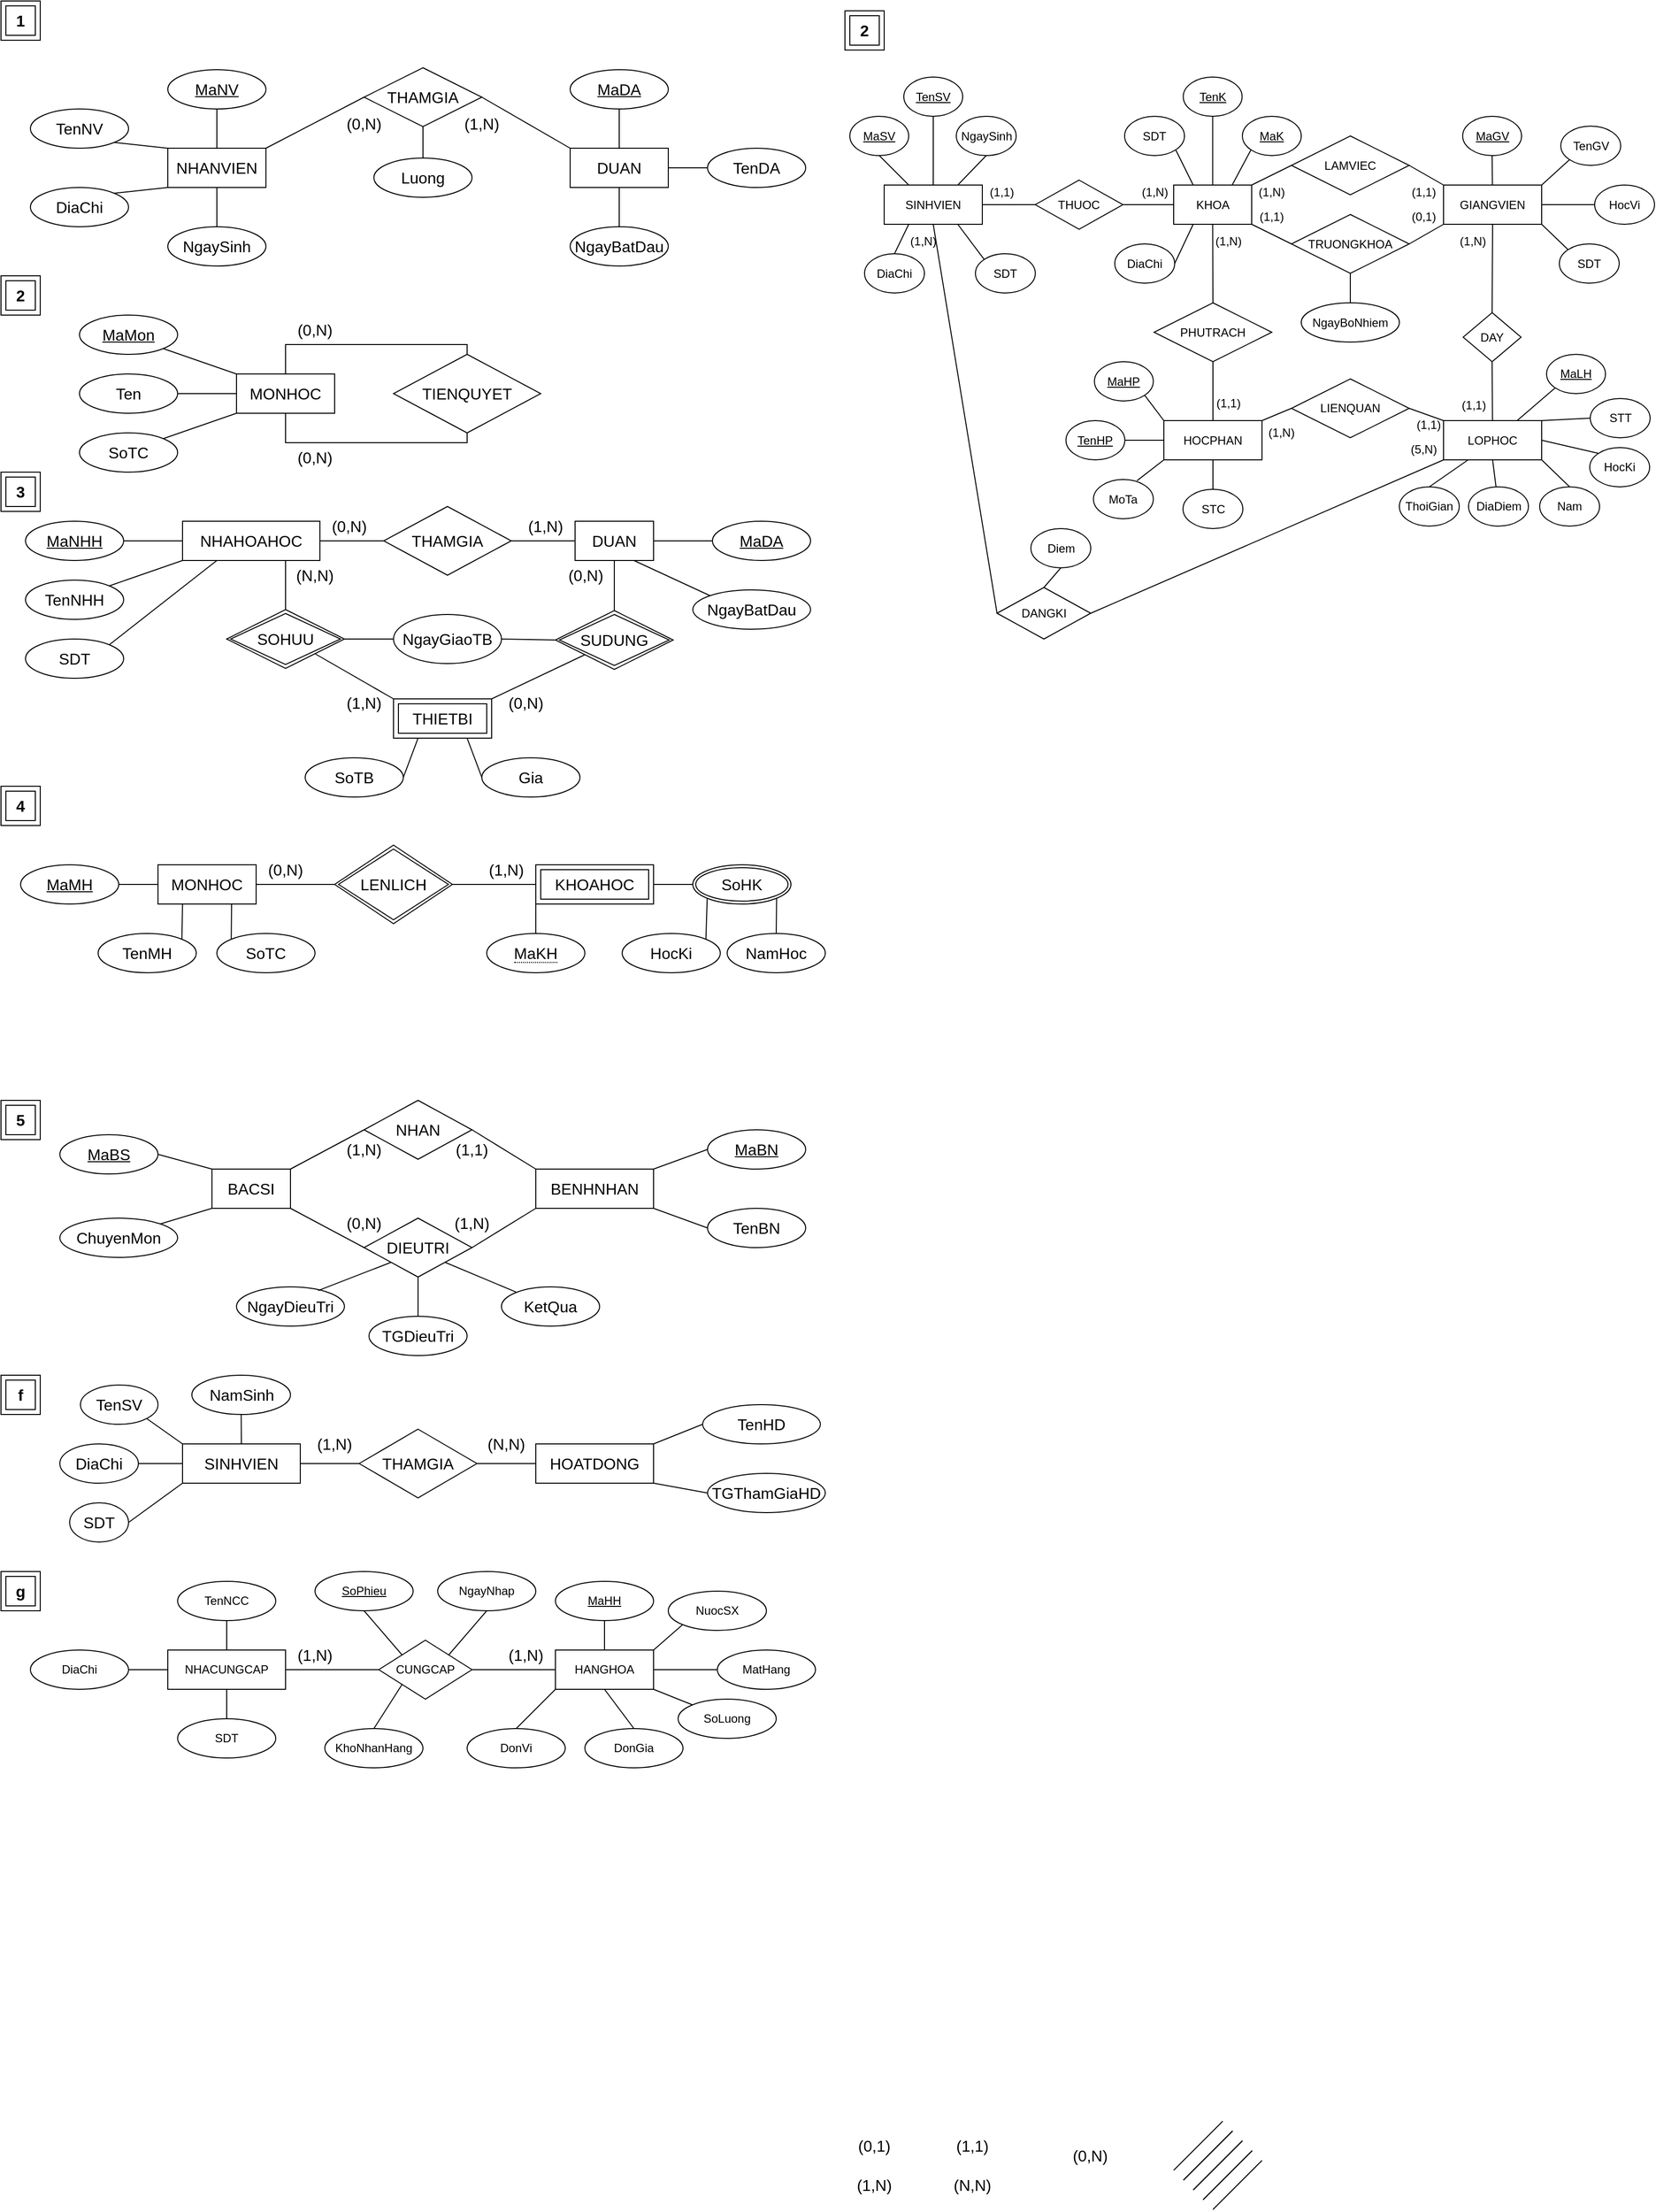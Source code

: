 <mxfile version="21.1.8" type="github">
  <diagram id="R2lEEEUBdFMjLlhIrx00" name="Page-1">
    <mxGraphModel dx="1160" dy="541" grid="1" gridSize="10" guides="1" tooltips="1" connect="1" arrows="1" fold="1" page="1" pageScale="1" pageWidth="850" pageHeight="1100" math="0" shadow="0" extFonts="Permanent Marker^https://fonts.googleapis.com/css?family=Permanent+Marker">
      <root>
        <mxCell id="0" />
        <mxCell id="1" parent="0" />
        <mxCell id="frlCl_CoD5tqCjbnerzT-2" value="NHANVIEN" style="whiteSpace=wrap;html=1;align=center;fontSize=16;" parent="1" vertex="1">
          <mxGeometry x="170" y="150" width="100" height="40" as="geometry" />
        </mxCell>
        <mxCell id="frlCl_CoD5tqCjbnerzT-3" value="MaNV" style="ellipse;whiteSpace=wrap;html=1;align=center;fontStyle=4;fontSize=16;" parent="1" vertex="1">
          <mxGeometry x="170" y="70" width="100" height="40" as="geometry" />
        </mxCell>
        <mxCell id="frlCl_CoD5tqCjbnerzT-4" value="TenNV" style="ellipse;whiteSpace=wrap;html=1;align=center;fontSize=16;" parent="1" vertex="1">
          <mxGeometry x="30" y="110" width="100" height="40" as="geometry" />
        </mxCell>
        <mxCell id="frlCl_CoD5tqCjbnerzT-5" value="DiaChi" style="ellipse;whiteSpace=wrap;html=1;align=center;fontSize=16;" parent="1" vertex="1">
          <mxGeometry x="30" y="190" width="100" height="40" as="geometry" />
        </mxCell>
        <mxCell id="frlCl_CoD5tqCjbnerzT-6" value="NgaySinh" style="ellipse;whiteSpace=wrap;html=1;align=center;fontSize=16;" parent="1" vertex="1">
          <mxGeometry x="170" y="230" width="100" height="40" as="geometry" />
        </mxCell>
        <mxCell id="frlCl_CoD5tqCjbnerzT-7" value="DUAN" style="whiteSpace=wrap;html=1;align=center;fontSize=16;" parent="1" vertex="1">
          <mxGeometry x="580" y="150" width="100" height="40" as="geometry" />
        </mxCell>
        <mxCell id="frlCl_CoD5tqCjbnerzT-9" value="TenDA" style="ellipse;whiteSpace=wrap;html=1;align=center;fontSize=16;" parent="1" vertex="1">
          <mxGeometry x="720" y="150" width="100" height="40" as="geometry" />
        </mxCell>
        <mxCell id="frlCl_CoD5tqCjbnerzT-10" value="NgayBatDau" style="ellipse;whiteSpace=wrap;html=1;align=center;fontSize=16;" parent="1" vertex="1">
          <mxGeometry x="580" y="230" width="100" height="40" as="geometry" />
        </mxCell>
        <mxCell id="frlCl_CoD5tqCjbnerzT-12" value="" style="endArrow=none;html=1;rounded=0;fontSize=12;startSize=8;endSize=8;curved=1;exitX=0.5;exitY=1;exitDx=0;exitDy=0;" parent="1" source="frlCl_CoD5tqCjbnerzT-3" target="frlCl_CoD5tqCjbnerzT-2" edge="1">
          <mxGeometry relative="1" as="geometry">
            <mxPoint x="250" y="290" as="sourcePoint" />
            <mxPoint x="410" y="290" as="targetPoint" />
          </mxGeometry>
        </mxCell>
        <mxCell id="frlCl_CoD5tqCjbnerzT-13" value="" style="endArrow=none;html=1;rounded=0;fontSize=12;startSize=8;endSize=8;curved=1;exitX=1;exitY=1;exitDx=0;exitDy=0;entryX=0;entryY=0;entryDx=0;entryDy=0;" parent="1" source="frlCl_CoD5tqCjbnerzT-4" target="frlCl_CoD5tqCjbnerzT-2" edge="1">
          <mxGeometry relative="1" as="geometry">
            <mxPoint x="230" y="120" as="sourcePoint" />
            <mxPoint x="230" y="160" as="targetPoint" />
          </mxGeometry>
        </mxCell>
        <mxCell id="frlCl_CoD5tqCjbnerzT-14" value="" style="endArrow=none;html=1;rounded=0;fontSize=12;startSize=8;endSize=8;curved=1;exitX=1;exitY=0;exitDx=0;exitDy=0;entryX=0;entryY=1;entryDx=0;entryDy=0;" parent="1" source="frlCl_CoD5tqCjbnerzT-5" target="frlCl_CoD5tqCjbnerzT-2" edge="1">
          <mxGeometry relative="1" as="geometry">
            <mxPoint x="240" y="130" as="sourcePoint" />
            <mxPoint x="240" y="170" as="targetPoint" />
          </mxGeometry>
        </mxCell>
        <mxCell id="frlCl_CoD5tqCjbnerzT-15" value="" style="endArrow=none;html=1;rounded=0;fontSize=12;startSize=8;endSize=8;curved=1;exitX=0.5;exitY=1;exitDx=0;exitDy=0;entryX=0.5;entryY=0;entryDx=0;entryDy=0;" parent="1" source="frlCl_CoD5tqCjbnerzT-2" target="frlCl_CoD5tqCjbnerzT-6" edge="1">
          <mxGeometry relative="1" as="geometry">
            <mxPoint x="250" y="140" as="sourcePoint" />
            <mxPoint x="250" y="180" as="targetPoint" />
          </mxGeometry>
        </mxCell>
        <mxCell id="frlCl_CoD5tqCjbnerzT-16" value="" style="endArrow=none;html=1;rounded=0;fontSize=12;startSize=8;endSize=8;curved=1;entryX=0;entryY=0;entryDx=0;entryDy=0;exitX=1;exitY=0.5;exitDx=0;exitDy=0;" parent="1" source="frlCl_CoD5tqCjbnerzT-21" target="frlCl_CoD5tqCjbnerzT-7" edge="1">
          <mxGeometry relative="1" as="geometry">
            <mxPoint x="480" y="150" as="sourcePoint" />
            <mxPoint x="280" y="120" as="targetPoint" />
          </mxGeometry>
        </mxCell>
        <mxCell id="frlCl_CoD5tqCjbnerzT-17" value="" style="endArrow=none;html=1;rounded=0;fontSize=12;startSize=8;endSize=8;curved=1;exitX=0.5;exitY=1;exitDx=0;exitDy=0;entryX=0.5;entryY=0;entryDx=0;entryDy=0;" parent="1" source="frlCl_CoD5tqCjbnerzT-7" target="frlCl_CoD5tqCjbnerzT-10" edge="1">
          <mxGeometry relative="1" as="geometry">
            <mxPoint x="440" y="160" as="sourcePoint" />
            <mxPoint x="440" y="200" as="targetPoint" />
          </mxGeometry>
        </mxCell>
        <mxCell id="frlCl_CoD5tqCjbnerzT-18" value="" style="endArrow=none;html=1;rounded=0;fontSize=12;startSize=8;endSize=8;curved=1;exitX=0;exitY=0.5;exitDx=0;exitDy=0;entryX=1;entryY=0.5;entryDx=0;entryDy=0;" parent="1" source="frlCl_CoD5tqCjbnerzT-9" target="frlCl_CoD5tqCjbnerzT-7" edge="1">
          <mxGeometry relative="1" as="geometry">
            <mxPoint x="450" y="170" as="sourcePoint" />
            <mxPoint x="450" y="210" as="targetPoint" />
          </mxGeometry>
        </mxCell>
        <mxCell id="frlCl_CoD5tqCjbnerzT-19" value="" style="endArrow=none;html=1;rounded=0;fontSize=12;startSize=8;endSize=8;curved=1;exitX=0;exitY=0.5;exitDx=0;exitDy=0;entryX=1;entryY=0;entryDx=0;entryDy=0;" parent="1" source="frlCl_CoD5tqCjbnerzT-21" target="frlCl_CoD5tqCjbnerzT-2" edge="1">
          <mxGeometry relative="1" as="geometry">
            <mxPoint x="310" y="110" as="sourcePoint" />
            <mxPoint x="310" y="150" as="targetPoint" />
          </mxGeometry>
        </mxCell>
        <mxCell id="frlCl_CoD5tqCjbnerzT-20" value="" style="endArrow=none;html=1;rounded=0;fontSize=12;startSize=8;endSize=8;curved=1;exitX=0.5;exitY=1;exitDx=0;exitDy=0;" parent="1" source="frlCl_CoD5tqCjbnerzT-22" target="frlCl_CoD5tqCjbnerzT-7" edge="1">
          <mxGeometry relative="1" as="geometry">
            <mxPoint x="630" y="110" as="sourcePoint" />
            <mxPoint x="470" y="230" as="targetPoint" />
          </mxGeometry>
        </mxCell>
        <mxCell id="frlCl_CoD5tqCjbnerzT-21" value="THAMGIA" style="shape=rhombus;perimeter=rhombusPerimeter;whiteSpace=wrap;html=1;align=center;fontSize=16;" parent="1" vertex="1">
          <mxGeometry x="370" y="68" width="120" height="60" as="geometry" />
        </mxCell>
        <mxCell id="frlCl_CoD5tqCjbnerzT-22" value="MaDA" style="ellipse;whiteSpace=wrap;html=1;align=center;fontStyle=4;fontSize=16;" parent="1" vertex="1">
          <mxGeometry x="580" y="70" width="100" height="40" as="geometry" />
        </mxCell>
        <mxCell id="frlCl_CoD5tqCjbnerzT-23" value="(0,1)" style="text;html=1;strokeColor=none;fillColor=none;align=center;verticalAlign=middle;whiteSpace=wrap;rounded=0;fontSize=16;" parent="1" vertex="1">
          <mxGeometry x="860" y="2170" width="60" height="30" as="geometry" />
        </mxCell>
        <mxCell id="frlCl_CoD5tqCjbnerzT-24" value="(1,N)" style="text;html=1;strokeColor=none;fillColor=none;align=center;verticalAlign=middle;whiteSpace=wrap;rounded=0;fontSize=16;" parent="1" vertex="1">
          <mxGeometry x="860" y="2210" width="60" height="30" as="geometry" />
        </mxCell>
        <mxCell id="frlCl_CoD5tqCjbnerzT-25" value="(N,N)" style="text;html=1;strokeColor=none;fillColor=none;align=center;verticalAlign=middle;whiteSpace=wrap;rounded=0;fontSize=16;" parent="1" vertex="1">
          <mxGeometry x="960" y="2210" width="60" height="30" as="geometry" />
        </mxCell>
        <mxCell id="frlCl_CoD5tqCjbnerzT-26" value="(1,1)" style="text;html=1;strokeColor=none;fillColor=none;align=center;verticalAlign=middle;whiteSpace=wrap;rounded=0;fontSize=16;" parent="1" vertex="1">
          <mxGeometry x="960" y="2170" width="60" height="30" as="geometry" />
        </mxCell>
        <mxCell id="frlCl_CoD5tqCjbnerzT-27" value="(0,N)" style="text;html=1;strokeColor=none;fillColor=none;align=center;verticalAlign=middle;whiteSpace=wrap;rounded=0;fontSize=16;" parent="1" vertex="1">
          <mxGeometry x="290" y="450" width="60" height="30" as="geometry" />
        </mxCell>
        <mxCell id="frlCl_CoD5tqCjbnerzT-28" value="(0,N)" style="text;html=1;strokeColor=none;fillColor=none;align=center;verticalAlign=middle;whiteSpace=wrap;rounded=0;fontSize=16;" parent="1" vertex="1">
          <mxGeometry x="340" y="110" width="60" height="30" as="geometry" />
        </mxCell>
        <mxCell id="frlCl_CoD5tqCjbnerzT-29" value="(1,N)" style="text;html=1;strokeColor=none;fillColor=none;align=center;verticalAlign=middle;whiteSpace=wrap;rounded=0;fontSize=16;" parent="1" vertex="1">
          <mxGeometry x="460" y="110" width="60" height="30" as="geometry" />
        </mxCell>
        <mxCell id="frlCl_CoD5tqCjbnerzT-37" value="Luong" style="ellipse;whiteSpace=wrap;html=1;align=center;fontSize=16;" parent="1" vertex="1">
          <mxGeometry x="380" y="160" width="100" height="40" as="geometry" />
        </mxCell>
        <mxCell id="frlCl_CoD5tqCjbnerzT-41" value="&lt;b&gt;1&lt;/b&gt;" style="shape=ext;margin=3;double=1;whiteSpace=wrap;html=1;align=center;fontSize=16;" parent="1" vertex="1">
          <mxGeometry width="40" height="40" as="geometry" />
        </mxCell>
        <mxCell id="frlCl_CoD5tqCjbnerzT-48" value="" style="endArrow=none;html=1;rounded=0;fontSize=12;startSize=8;endSize=8;curved=1;entryX=0.5;entryY=1;entryDx=0;entryDy=0;" parent="1" source="frlCl_CoD5tqCjbnerzT-37" target="frlCl_CoD5tqCjbnerzT-21" edge="1">
          <mxGeometry relative="1" as="geometry">
            <mxPoint x="125" y="206" as="sourcePoint" />
            <mxPoint x="180" y="200" as="targetPoint" />
          </mxGeometry>
        </mxCell>
        <mxCell id="frlCl_CoD5tqCjbnerzT-49" value="&lt;b&gt;2&lt;/b&gt;" style="shape=ext;margin=3;double=1;whiteSpace=wrap;html=1;align=center;fontSize=16;" parent="1" vertex="1">
          <mxGeometry y="280" width="40" height="40" as="geometry" />
        </mxCell>
        <mxCell id="frlCl_CoD5tqCjbnerzT-50" value="MONHOC" style="whiteSpace=wrap;html=1;align=center;fontSize=16;" parent="1" vertex="1">
          <mxGeometry x="240" y="380" width="100" height="40" as="geometry" />
        </mxCell>
        <mxCell id="frlCl_CoD5tqCjbnerzT-51" value="MaMon" style="ellipse;whiteSpace=wrap;html=1;align=center;fontStyle=4;fontSize=16;" parent="1" vertex="1">
          <mxGeometry x="80" y="320" width="100" height="40" as="geometry" />
        </mxCell>
        <mxCell id="frlCl_CoD5tqCjbnerzT-52" value="Ten" style="ellipse;whiteSpace=wrap;html=1;align=center;fontSize=16;" parent="1" vertex="1">
          <mxGeometry x="80" y="380" width="100" height="40" as="geometry" />
        </mxCell>
        <mxCell id="frlCl_CoD5tqCjbnerzT-53" value="SoTC" style="ellipse;whiteSpace=wrap;html=1;align=center;fontSize=16;" parent="1" vertex="1">
          <mxGeometry x="80" y="440" width="100" height="40" as="geometry" />
        </mxCell>
        <mxCell id="frlCl_CoD5tqCjbnerzT-54" value="TIENQUYET" style="shape=rhombus;perimeter=rhombusPerimeter;whiteSpace=wrap;html=1;align=center;fontSize=16;" parent="1" vertex="1">
          <mxGeometry x="400" y="360" width="150" height="80" as="geometry" />
        </mxCell>
        <mxCell id="frlCl_CoD5tqCjbnerzT-55" value="" style="endArrow=none;html=1;rounded=0;fontSize=12;startSize=8;endSize=8;curved=1;exitX=1;exitY=0;exitDx=0;exitDy=0;entryX=0;entryY=1;entryDx=0;entryDy=0;" parent="1" source="frlCl_CoD5tqCjbnerzT-53" target="frlCl_CoD5tqCjbnerzT-50" edge="1">
          <mxGeometry width="50" height="50" relative="1" as="geometry">
            <mxPoint x="300" y="510" as="sourcePoint" />
            <mxPoint x="350" y="460" as="targetPoint" />
          </mxGeometry>
        </mxCell>
        <mxCell id="frlCl_CoD5tqCjbnerzT-56" value="" style="endArrow=none;html=1;rounded=0;fontSize=12;startSize=8;endSize=8;curved=1;exitX=1;exitY=0.5;exitDx=0;exitDy=0;entryX=0;entryY=0.5;entryDx=0;entryDy=0;" parent="1" source="frlCl_CoD5tqCjbnerzT-52" target="frlCl_CoD5tqCjbnerzT-50" edge="1">
          <mxGeometry width="50" height="50" relative="1" as="geometry">
            <mxPoint x="310" y="520" as="sourcePoint" />
            <mxPoint x="360" y="470" as="targetPoint" />
          </mxGeometry>
        </mxCell>
        <mxCell id="frlCl_CoD5tqCjbnerzT-57" value="" style="endArrow=none;html=1;rounded=0;fontSize=12;startSize=8;endSize=8;exitX=1;exitY=1;exitDx=0;exitDy=0;entryX=0;entryY=0;entryDx=0;entryDy=0;" parent="1" source="frlCl_CoD5tqCjbnerzT-51" target="frlCl_CoD5tqCjbnerzT-50" edge="1">
          <mxGeometry width="50" height="50" relative="1" as="geometry">
            <mxPoint x="320" y="530" as="sourcePoint" />
            <mxPoint x="370" y="480" as="targetPoint" />
          </mxGeometry>
        </mxCell>
        <mxCell id="frlCl_CoD5tqCjbnerzT-58" value="" style="endArrow=none;html=1;rounded=0;fontSize=12;startSize=8;endSize=8;entryX=0.5;entryY=1;entryDx=0;entryDy=0;exitX=0.5;exitY=1;exitDx=0;exitDy=0;edgeStyle=orthogonalEdgeStyle;" parent="1" source="frlCl_CoD5tqCjbnerzT-54" target="frlCl_CoD5tqCjbnerzT-50" edge="1">
          <mxGeometry width="50" height="50" relative="1" as="geometry">
            <mxPoint x="250" y="470" as="sourcePoint" />
            <mxPoint x="300" y="420" as="targetPoint" />
          </mxGeometry>
        </mxCell>
        <mxCell id="frlCl_CoD5tqCjbnerzT-59" value="" style="endArrow=none;html=1;rounded=0;fontSize=12;startSize=8;endSize=8;entryX=0.5;entryY=0;entryDx=0;entryDy=0;exitX=0.5;exitY=0;exitDx=0;exitDy=0;edgeStyle=orthogonalEdgeStyle;" parent="1" source="frlCl_CoD5tqCjbnerzT-54" target="frlCl_CoD5tqCjbnerzT-50" edge="1">
          <mxGeometry width="50" height="50" relative="1" as="geometry">
            <mxPoint x="340" y="550" as="sourcePoint" />
            <mxPoint x="390" y="500" as="targetPoint" />
          </mxGeometry>
        </mxCell>
        <mxCell id="frlCl_CoD5tqCjbnerzT-60" value="(0,N)" style="text;html=1;strokeColor=none;fillColor=none;align=center;verticalAlign=middle;whiteSpace=wrap;rounded=0;fontSize=16;" parent="1" vertex="1">
          <mxGeometry x="290" y="320" width="60" height="30" as="geometry" />
        </mxCell>
        <mxCell id="frlCl_CoD5tqCjbnerzT-61" value="&lt;b&gt;3&lt;/b&gt;" style="shape=ext;margin=3;double=1;whiteSpace=wrap;html=1;align=center;fontSize=16;" parent="1" vertex="1">
          <mxGeometry y="480" width="40" height="40" as="geometry" />
        </mxCell>
        <mxCell id="frlCl_CoD5tqCjbnerzT-62" value="NHAHOAHOC" style="whiteSpace=wrap;html=1;align=center;fontSize=16;" parent="1" vertex="1">
          <mxGeometry x="185" y="530" width="140" height="40" as="geometry" />
        </mxCell>
        <mxCell id="frlCl_CoD5tqCjbnerzT-63" value="DUAN" style="whiteSpace=wrap;html=1;align=center;fontSize=16;" parent="1" vertex="1">
          <mxGeometry x="585" y="530" width="80" height="40" as="geometry" />
        </mxCell>
        <mxCell id="frlCl_CoD5tqCjbnerzT-64" value="THAMGIA" style="shape=rhombus;perimeter=rhombusPerimeter;whiteSpace=wrap;html=1;align=center;fontSize=16;" parent="1" vertex="1">
          <mxGeometry x="390" y="515" width="130" height="70" as="geometry" />
        </mxCell>
        <mxCell id="frlCl_CoD5tqCjbnerzT-67" value="MaNHH" style="ellipse;whiteSpace=wrap;html=1;align=center;fontStyle=4;fontSize=16;" parent="1" vertex="1">
          <mxGeometry x="25" y="530" width="100" height="40" as="geometry" />
        </mxCell>
        <mxCell id="frlCl_CoD5tqCjbnerzT-68" value="TenNHH" style="ellipse;whiteSpace=wrap;html=1;align=center;fontSize=16;" parent="1" vertex="1">
          <mxGeometry x="25" y="590" width="100" height="40" as="geometry" />
        </mxCell>
        <mxCell id="frlCl_CoD5tqCjbnerzT-69" value="SDT" style="ellipse;whiteSpace=wrap;html=1;align=center;fontSize=16;" parent="1" vertex="1">
          <mxGeometry x="25" y="650" width="100" height="40" as="geometry" />
        </mxCell>
        <mxCell id="frlCl_CoD5tqCjbnerzT-70" value="MaDA" style="ellipse;whiteSpace=wrap;html=1;align=center;fontStyle=4;fontSize=16;" parent="1" vertex="1">
          <mxGeometry x="725" y="530" width="100" height="40" as="geometry" />
        </mxCell>
        <mxCell id="frlCl_CoD5tqCjbnerzT-71" value="NgayBatDau" style="ellipse;whiteSpace=wrap;html=1;align=center;fontSize=16;" parent="1" vertex="1">
          <mxGeometry x="705" y="600" width="120" height="40" as="geometry" />
        </mxCell>
        <mxCell id="frlCl_CoD5tqCjbnerzT-73" value="Gia" style="ellipse;whiteSpace=wrap;html=1;align=center;fontSize=16;" parent="1" vertex="1">
          <mxGeometry x="490" y="771" width="100" height="40" as="geometry" />
        </mxCell>
        <mxCell id="frlCl_CoD5tqCjbnerzT-74" value="" style="endArrow=none;html=1;rounded=0;fontSize=12;startSize=8;endSize=8;curved=1;entryX=0;entryY=0.5;entryDx=0;entryDy=0;exitX=1;exitY=0.5;exitDx=0;exitDy=0;" parent="1" source="frlCl_CoD5tqCjbnerzT-67" target="frlCl_CoD5tqCjbnerzT-62" edge="1">
          <mxGeometry width="50" height="50" relative="1" as="geometry">
            <mxPoint x="105" y="515" as="sourcePoint" />
            <mxPoint x="155" y="465" as="targetPoint" />
          </mxGeometry>
        </mxCell>
        <mxCell id="frlCl_CoD5tqCjbnerzT-75" value="" style="endArrow=none;html=1;rounded=0;fontSize=12;startSize=8;endSize=8;curved=1;exitX=1;exitY=0;exitDx=0;exitDy=0;entryX=0;entryY=1;entryDx=0;entryDy=0;" parent="1" source="frlCl_CoD5tqCjbnerzT-68" target="frlCl_CoD5tqCjbnerzT-62" edge="1">
          <mxGeometry width="50" height="50" relative="1" as="geometry">
            <mxPoint x="205" y="465" as="sourcePoint" />
            <mxPoint x="255" y="415" as="targetPoint" />
          </mxGeometry>
        </mxCell>
        <mxCell id="frlCl_CoD5tqCjbnerzT-76" value="" style="endArrow=none;html=1;rounded=0;fontSize=12;startSize=8;endSize=8;curved=1;exitX=1;exitY=0;exitDx=0;exitDy=0;entryX=0.25;entryY=1;entryDx=0;entryDy=0;" parent="1" source="frlCl_CoD5tqCjbnerzT-69" target="frlCl_CoD5tqCjbnerzT-62" edge="1">
          <mxGeometry width="50" height="50" relative="1" as="geometry">
            <mxPoint x="215" y="475" as="sourcePoint" />
            <mxPoint x="155" y="585" as="targetPoint" />
          </mxGeometry>
        </mxCell>
        <mxCell id="frlCl_CoD5tqCjbnerzT-77" value="" style="endArrow=none;html=1;rounded=0;fontSize=12;startSize=8;endSize=8;curved=1;exitX=1;exitY=0.5;exitDx=0;exitDy=0;entryX=0;entryY=0.5;entryDx=0;entryDy=0;" parent="1" source="frlCl_CoD5tqCjbnerzT-64" target="frlCl_CoD5tqCjbnerzT-63" edge="1">
          <mxGeometry width="50" height="50" relative="1" as="geometry">
            <mxPoint x="225" y="485" as="sourcePoint" />
            <mxPoint x="275" y="435" as="targetPoint" />
          </mxGeometry>
        </mxCell>
        <mxCell id="frlCl_CoD5tqCjbnerzT-78" value="" style="endArrow=none;html=1;rounded=0;fontSize=12;startSize=8;endSize=8;curved=1;exitX=0;exitY=0;exitDx=0;exitDy=0;entryX=0.75;entryY=1;entryDx=0;entryDy=0;" parent="1" source="frlCl_CoD5tqCjbnerzT-71" target="frlCl_CoD5tqCjbnerzT-63" edge="1">
          <mxGeometry width="50" height="50" relative="1" as="geometry">
            <mxPoint x="235" y="495" as="sourcePoint" />
            <mxPoint x="665" y="585" as="targetPoint" />
          </mxGeometry>
        </mxCell>
        <mxCell id="frlCl_CoD5tqCjbnerzT-79" value="" style="endArrow=none;html=1;rounded=0;fontSize=12;startSize=8;endSize=8;curved=1;exitX=1;exitY=0.5;exitDx=0;exitDy=0;entryX=0;entryY=0.5;entryDx=0;entryDy=0;" parent="1" source="frlCl_CoD5tqCjbnerzT-63" target="frlCl_CoD5tqCjbnerzT-70" edge="1">
          <mxGeometry width="50" height="50" relative="1" as="geometry">
            <mxPoint x="675" y="555" as="sourcePoint" />
            <mxPoint x="725" y="505" as="targetPoint" />
          </mxGeometry>
        </mxCell>
        <mxCell id="frlCl_CoD5tqCjbnerzT-80" value="" style="endArrow=none;html=1;rounded=0;fontSize=12;startSize=8;endSize=8;curved=1;exitX=0.75;exitY=1;exitDx=0;exitDy=0;entryX=0;entryY=0.5;entryDx=0;entryDy=0;" parent="1" source="frlCl_CoD5tqCjbnerzT-84" target="frlCl_CoD5tqCjbnerzT-73" edge="1">
          <mxGeometry width="50" height="50" relative="1" as="geometry">
            <mxPoint x="500" y="831" as="sourcePoint" />
            <mxPoint x="305" y="611" as="targetPoint" />
          </mxGeometry>
        </mxCell>
        <mxCell id="frlCl_CoD5tqCjbnerzT-81" value="" style="endArrow=none;html=1;rounded=0;fontSize=12;startSize=8;endSize=8;curved=1;entryX=0.25;entryY=1;entryDx=0;entryDy=0;exitX=1;exitY=0.5;exitDx=0;exitDy=0;" parent="1" source="frlCl_CoD5tqCjbnerzT-90" target="frlCl_CoD5tqCjbnerzT-84" edge="1">
          <mxGeometry width="50" height="50" relative="1" as="geometry">
            <mxPoint x="410" y="891" as="sourcePoint" />
            <mxPoint x="400" y="831" as="targetPoint" />
          </mxGeometry>
        </mxCell>
        <mxCell id="frlCl_CoD5tqCjbnerzT-82" value="" style="endArrow=none;html=1;rounded=0;fontSize=12;startSize=8;endSize=8;curved=1;exitX=1;exitY=0.5;exitDx=0;exitDy=0;entryX=0;entryY=0.5;entryDx=0;entryDy=0;" parent="1" source="frlCl_CoD5tqCjbnerzT-62" target="frlCl_CoD5tqCjbnerzT-64" edge="1">
          <mxGeometry width="50" height="50" relative="1" as="geometry">
            <mxPoint x="235" y="495" as="sourcePoint" />
            <mxPoint x="285" y="445" as="targetPoint" />
          </mxGeometry>
        </mxCell>
        <mxCell id="frlCl_CoD5tqCjbnerzT-83" value="" style="endArrow=none;html=1;rounded=0;fontSize=12;startSize=8;endSize=8;curved=1;exitX=0.5;exitY=0;exitDx=0;exitDy=0;entryX=0.75;entryY=1;entryDx=0;entryDy=0;" parent="1" source="frlCl_CoD5tqCjbnerzT-85" target="frlCl_CoD5tqCjbnerzT-62" edge="1">
          <mxGeometry width="50" height="50" relative="1" as="geometry">
            <mxPoint x="625" y="465" as="sourcePoint" />
            <mxPoint x="260" y="560" as="targetPoint" />
          </mxGeometry>
        </mxCell>
        <mxCell id="frlCl_CoD5tqCjbnerzT-84" value="THIETBI" style="shape=ext;margin=3;double=1;whiteSpace=wrap;html=1;align=center;fontSize=16;" parent="1" vertex="1">
          <mxGeometry x="400" y="711" width="100" height="40" as="geometry" />
        </mxCell>
        <mxCell id="frlCl_CoD5tqCjbnerzT-85" value="SOHUU" style="shape=rhombus;double=1;perimeter=rhombusPerimeter;whiteSpace=wrap;html=1;align=center;fontSize=16;" parent="1" vertex="1">
          <mxGeometry x="230" y="620" width="120" height="60" as="geometry" />
        </mxCell>
        <mxCell id="frlCl_CoD5tqCjbnerzT-86" value="SUDUNG" style="shape=rhombus;double=1;perimeter=rhombusPerimeter;whiteSpace=wrap;html=1;align=center;fontSize=16;" parent="1" vertex="1">
          <mxGeometry x="565" y="621" width="120" height="60" as="geometry" />
        </mxCell>
        <mxCell id="frlCl_CoD5tqCjbnerzT-87" value="" style="endArrow=none;html=1;rounded=0;fontSize=12;startSize=8;endSize=8;curved=1;exitX=1;exitY=1;exitDx=0;exitDy=0;entryX=0;entryY=0;entryDx=0;entryDy=0;" parent="1" source="frlCl_CoD5tqCjbnerzT-85" target="frlCl_CoD5tqCjbnerzT-84" edge="1">
          <mxGeometry width="50" height="50" relative="1" as="geometry">
            <mxPoint x="635" y="466" as="sourcePoint" />
            <mxPoint x="685" y="416" as="targetPoint" />
          </mxGeometry>
        </mxCell>
        <mxCell id="frlCl_CoD5tqCjbnerzT-88" value="" style="endArrow=none;html=1;rounded=0;fontSize=12;startSize=8;endSize=8;curved=1;entryX=0.5;entryY=1;entryDx=0;entryDy=0;" parent="1" source="frlCl_CoD5tqCjbnerzT-86" target="frlCl_CoD5tqCjbnerzT-63" edge="1">
          <mxGeometry width="50" height="50" relative="1" as="geometry">
            <mxPoint x="645" y="485" as="sourcePoint" />
            <mxPoint x="695" y="435" as="targetPoint" />
          </mxGeometry>
        </mxCell>
        <mxCell id="frlCl_CoD5tqCjbnerzT-89" value="" style="endArrow=none;html=1;rounded=0;fontSize=12;startSize=8;endSize=8;curved=1;entryX=0;entryY=1;entryDx=0;entryDy=0;exitX=1;exitY=0;exitDx=0;exitDy=0;" parent="1" source="frlCl_CoD5tqCjbnerzT-84" target="frlCl_CoD5tqCjbnerzT-86" edge="1">
          <mxGeometry width="50" height="50" relative="1" as="geometry">
            <mxPoint x="500" y="756" as="sourcePoint" />
            <mxPoint x="550" y="706" as="targetPoint" />
          </mxGeometry>
        </mxCell>
        <mxCell id="frlCl_CoD5tqCjbnerzT-90" value="SoTB" style="ellipse;whiteSpace=wrap;html=1;align=center;fontSize=16;" parent="1" vertex="1">
          <mxGeometry x="310" y="771" width="100" height="40" as="geometry" />
        </mxCell>
        <mxCell id="frlCl_CoD5tqCjbnerzT-91" value="NgayGiaoTB" style="ellipse;whiteSpace=wrap;html=1;align=center;fontSize=16;" parent="1" vertex="1">
          <mxGeometry x="400" y="625" width="110" height="50" as="geometry" />
        </mxCell>
        <mxCell id="frlCl_CoD5tqCjbnerzT-92" value="" style="endArrow=none;html=1;rounded=0;fontSize=12;startSize=8;endSize=8;curved=1;entryX=0;entryY=0.5;entryDx=0;entryDy=0;exitX=1;exitY=0.5;exitDx=0;exitDy=0;" parent="1" source="frlCl_CoD5tqCjbnerzT-85" target="frlCl_CoD5tqCjbnerzT-91" edge="1">
          <mxGeometry width="50" height="50" relative="1" as="geometry">
            <mxPoint x="400" y="751" as="sourcePoint" />
            <mxPoint x="450" y="701" as="targetPoint" />
          </mxGeometry>
        </mxCell>
        <mxCell id="frlCl_CoD5tqCjbnerzT-93" value="" style="endArrow=none;html=1;rounded=0;fontSize=12;startSize=8;endSize=8;curved=1;entryX=1;entryY=0.5;entryDx=0;entryDy=0;exitX=0;exitY=0.5;exitDx=0;exitDy=0;" parent="1" source="frlCl_CoD5tqCjbnerzT-86" target="frlCl_CoD5tqCjbnerzT-91" edge="1">
          <mxGeometry width="50" height="50" relative="1" as="geometry">
            <mxPoint x="410" y="761" as="sourcePoint" />
            <mxPoint x="460" y="711" as="targetPoint" />
          </mxGeometry>
        </mxCell>
        <mxCell id="frlCl_CoD5tqCjbnerzT-94" value="(1,N)" style="text;html=1;strokeColor=none;fillColor=none;align=center;verticalAlign=middle;whiteSpace=wrap;rounded=0;fontSize=16;" parent="1" vertex="1">
          <mxGeometry x="525" y="520" width="60" height="30" as="geometry" />
        </mxCell>
        <mxCell id="frlCl_CoD5tqCjbnerzT-95" value="(1,N)" style="text;html=1;strokeColor=none;fillColor=none;align=center;verticalAlign=middle;whiteSpace=wrap;rounded=0;fontSize=16;" parent="1" vertex="1">
          <mxGeometry x="340" y="700" width="60" height="30" as="geometry" />
        </mxCell>
        <mxCell id="frlCl_CoD5tqCjbnerzT-96" value="(0,N)" style="text;html=1;strokeColor=none;fillColor=none;align=center;verticalAlign=middle;whiteSpace=wrap;rounded=0;fontSize=16;" parent="1" vertex="1">
          <mxGeometry x="1080" y="2180" width="60" height="30" as="geometry" />
        </mxCell>
        <mxCell id="frlCl_CoD5tqCjbnerzT-99" value="(0,N)" style="text;html=1;strokeColor=none;fillColor=none;align=center;verticalAlign=middle;whiteSpace=wrap;rounded=0;fontSize=16;" parent="1" vertex="1">
          <mxGeometry x="325" y="520" width="60" height="30" as="geometry" />
        </mxCell>
        <mxCell id="frlCl_CoD5tqCjbnerzT-100" value="(N,N)" style="text;html=1;strokeColor=none;fillColor=none;align=center;verticalAlign=middle;whiteSpace=wrap;rounded=0;fontSize=16;" parent="1" vertex="1">
          <mxGeometry x="290" y="570" width="60" height="30" as="geometry" />
        </mxCell>
        <mxCell id="frlCl_CoD5tqCjbnerzT-101" value="(0,N)" style="text;html=1;strokeColor=none;fillColor=none;align=center;verticalAlign=middle;whiteSpace=wrap;rounded=0;fontSize=16;" parent="1" vertex="1">
          <mxGeometry x="566" y="570" width="60" height="30" as="geometry" />
        </mxCell>
        <mxCell id="frlCl_CoD5tqCjbnerzT-102" value="(0,N)" style="text;html=1;strokeColor=none;fillColor=none;align=center;verticalAlign=middle;whiteSpace=wrap;rounded=0;fontSize=16;" parent="1" vertex="1">
          <mxGeometry x="505" y="700" width="60" height="30" as="geometry" />
        </mxCell>
        <mxCell id="frlCl_CoD5tqCjbnerzT-103" value="&lt;b&gt;5&lt;/b&gt;" style="shape=ext;margin=3;double=1;whiteSpace=wrap;html=1;align=center;fontSize=16;" parent="1" vertex="1">
          <mxGeometry y="1120" width="40" height="40" as="geometry" />
        </mxCell>
        <mxCell id="frlCl_CoD5tqCjbnerzT-104" value="&lt;b&gt;4&lt;/b&gt;" style="shape=ext;margin=3;double=1;whiteSpace=wrap;html=1;align=center;fontSize=16;" parent="1" vertex="1">
          <mxGeometry y="800" width="40" height="40" as="geometry" />
        </mxCell>
        <mxCell id="frlCl_CoD5tqCjbnerzT-105" value="MONHOC" style="whiteSpace=wrap;html=1;align=center;fontSize=16;" parent="1" vertex="1">
          <mxGeometry x="160" y="880" width="100" height="40" as="geometry" />
        </mxCell>
        <mxCell id="frlCl_CoD5tqCjbnerzT-108" value="(1,N)" style="text;html=1;strokeColor=none;fillColor=none;align=center;verticalAlign=middle;whiteSpace=wrap;rounded=0;fontSize=16;" parent="1" vertex="1">
          <mxGeometry x="485" y="870" width="60" height="30" as="geometry" />
        </mxCell>
        <mxCell id="frlCl_CoD5tqCjbnerzT-109" value="(0,N)" style="text;html=1;strokeColor=none;fillColor=none;align=center;verticalAlign=middle;whiteSpace=wrap;rounded=0;fontSize=16;" parent="1" vertex="1">
          <mxGeometry x="260" y="870" width="60" height="30" as="geometry" />
        </mxCell>
        <mxCell id="frlCl_CoD5tqCjbnerzT-110" value="MaMH" style="ellipse;whiteSpace=wrap;html=1;align=center;fontStyle=4;fontSize=16;" parent="1" vertex="1">
          <mxGeometry x="20" y="880" width="100" height="40" as="geometry" />
        </mxCell>
        <mxCell id="frlCl_CoD5tqCjbnerzT-111" value="TenMH" style="ellipse;whiteSpace=wrap;html=1;align=center;fontSize=16;" parent="1" vertex="1">
          <mxGeometry x="99" y="950" width="100" height="40" as="geometry" />
        </mxCell>
        <mxCell id="frlCl_CoD5tqCjbnerzT-112" value="SoTC" style="ellipse;whiteSpace=wrap;html=1;align=center;fontSize=16;" parent="1" vertex="1">
          <mxGeometry x="220" y="950" width="100" height="40" as="geometry" />
        </mxCell>
        <mxCell id="frlCl_CoD5tqCjbnerzT-115" value="HocKi" style="ellipse;whiteSpace=wrap;html=1;align=center;fontSize=16;" parent="1" vertex="1">
          <mxGeometry x="633" y="950" width="100" height="40" as="geometry" />
        </mxCell>
        <mxCell id="frlCl_CoD5tqCjbnerzT-116" value="SoHK" style="ellipse;shape=doubleEllipse;margin=3;whiteSpace=wrap;html=1;align=center;fontSize=16;" parent="1" vertex="1">
          <mxGeometry x="705" y="880" width="100" height="40" as="geometry" />
        </mxCell>
        <mxCell id="frlCl_CoD5tqCjbnerzT-117" value="NamHoc" style="ellipse;whiteSpace=wrap;html=1;align=center;fontSize=16;" parent="1" vertex="1">
          <mxGeometry x="740" y="950" width="100" height="40" as="geometry" />
        </mxCell>
        <mxCell id="frlCl_CoD5tqCjbnerzT-120" value="&lt;span style=&quot;border-bottom: 1px dotted&quot;&gt;MaKH&lt;/span&gt;" style="ellipse;whiteSpace=wrap;html=1;align=center;fontSize=16;" parent="1" vertex="1">
          <mxGeometry x="495" y="950" width="100" height="40" as="geometry" />
        </mxCell>
        <mxCell id="frlCl_CoD5tqCjbnerzT-121" value="KHOAHOC" style="shape=ext;margin=3;double=1;whiteSpace=wrap;html=1;align=center;fontSize=16;" parent="1" vertex="1">
          <mxGeometry x="545" y="880" width="120" height="40" as="geometry" />
        </mxCell>
        <mxCell id="frlCl_CoD5tqCjbnerzT-122" value="" style="endArrow=none;html=1;rounded=0;fontSize=12;startSize=8;endSize=8;curved=1;exitX=0;exitY=0;exitDx=0;exitDy=0;entryX=0.75;entryY=1;entryDx=0;entryDy=0;" parent="1" source="frlCl_CoD5tqCjbnerzT-112" target="frlCl_CoD5tqCjbnerzT-105" edge="1">
          <mxGeometry width="50" height="50" relative="1" as="geometry">
            <mxPoint x="270" y="980" as="sourcePoint" />
            <mxPoint x="320" y="930" as="targetPoint" />
          </mxGeometry>
        </mxCell>
        <mxCell id="frlCl_CoD5tqCjbnerzT-123" value="" style="endArrow=none;html=1;rounded=0;fontSize=12;startSize=8;endSize=8;curved=1;exitX=1;exitY=0;exitDx=0;exitDy=0;entryX=0.25;entryY=1;entryDx=0;entryDy=0;" parent="1" source="frlCl_CoD5tqCjbnerzT-111" target="frlCl_CoD5tqCjbnerzT-105" edge="1">
          <mxGeometry width="50" height="50" relative="1" as="geometry">
            <mxPoint x="280" y="990" as="sourcePoint" />
            <mxPoint x="330" y="940" as="targetPoint" />
          </mxGeometry>
        </mxCell>
        <mxCell id="frlCl_CoD5tqCjbnerzT-124" value="" style="endArrow=none;html=1;rounded=0;fontSize=12;startSize=8;endSize=8;curved=1;exitX=1;exitY=0.5;exitDx=0;exitDy=0;entryX=0;entryY=0.5;entryDx=0;entryDy=0;" parent="1" source="frlCl_CoD5tqCjbnerzT-110" target="frlCl_CoD5tqCjbnerzT-105" edge="1">
          <mxGeometry width="50" height="50" relative="1" as="geometry">
            <mxPoint x="350" y="1090" as="sourcePoint" />
            <mxPoint x="400" y="1040" as="targetPoint" />
          </mxGeometry>
        </mxCell>
        <mxCell id="frlCl_CoD5tqCjbnerzT-125" value="" style="endArrow=none;html=1;rounded=0;fontSize=12;startSize=8;endSize=8;curved=1;exitX=1;exitY=0.5;exitDx=0;exitDy=0;entryX=0;entryY=0.5;entryDx=0;entryDy=0;" parent="1" source="frlCl_CoD5tqCjbnerzT-105" target="frlCl_CoD5tqCjbnerzT-133" edge="1">
          <mxGeometry width="50" height="50" relative="1" as="geometry">
            <mxPoint x="360" y="1100" as="sourcePoint" />
            <mxPoint x="340" y="900" as="targetPoint" />
          </mxGeometry>
        </mxCell>
        <mxCell id="frlCl_CoD5tqCjbnerzT-126" value="" style="endArrow=none;html=1;rounded=0;fontSize=12;startSize=8;endSize=8;curved=1;entryX=1;entryY=0.5;entryDx=0;entryDy=0;exitX=1;exitY=1;exitDx=0;exitDy=0;" parent="1" source="frlCl_CoD5tqCjbnerzT-108" target="frlCl_CoD5tqCjbnerzT-133" edge="1">
          <mxGeometry width="50" height="50" relative="1" as="geometry">
            <mxPoint x="370" y="1110" as="sourcePoint" />
            <mxPoint x="460" y="900" as="targetPoint" />
          </mxGeometry>
        </mxCell>
        <mxCell id="frlCl_CoD5tqCjbnerzT-128" value="" style="endArrow=none;html=1;rounded=0;fontSize=12;startSize=8;endSize=8;curved=1;entryX=0;entryY=1;entryDx=0;entryDy=0;exitX=1;exitY=0;exitDx=0;exitDy=0;" parent="1" source="frlCl_CoD5tqCjbnerzT-115" target="frlCl_CoD5tqCjbnerzT-116" edge="1">
          <mxGeometry width="50" height="50" relative="1" as="geometry">
            <mxPoint x="390" y="1130" as="sourcePoint" />
            <mxPoint x="440" y="1080" as="targetPoint" />
          </mxGeometry>
        </mxCell>
        <mxCell id="frlCl_CoD5tqCjbnerzT-129" value="" style="endArrow=none;html=1;rounded=0;fontSize=12;startSize=8;endSize=8;curved=1;entryX=1;entryY=1;entryDx=0;entryDy=0;exitX=0.5;exitY=0;exitDx=0;exitDy=0;" parent="1" source="frlCl_CoD5tqCjbnerzT-117" target="frlCl_CoD5tqCjbnerzT-116" edge="1">
          <mxGeometry width="50" height="50" relative="1" as="geometry">
            <mxPoint x="400" y="1140" as="sourcePoint" />
            <mxPoint x="450" y="1090" as="targetPoint" />
          </mxGeometry>
        </mxCell>
        <mxCell id="frlCl_CoD5tqCjbnerzT-130" value="" style="endArrow=none;html=1;rounded=0;fontSize=12;startSize=8;endSize=8;curved=1;entryX=0;entryY=0.5;entryDx=0;entryDy=0;exitX=1;exitY=0.5;exitDx=0;exitDy=0;" parent="1" source="frlCl_CoD5tqCjbnerzT-121" target="frlCl_CoD5tqCjbnerzT-116" edge="1">
          <mxGeometry width="50" height="50" relative="1" as="geometry">
            <mxPoint x="410" y="1150" as="sourcePoint" />
            <mxPoint x="460" y="1100" as="targetPoint" />
          </mxGeometry>
        </mxCell>
        <mxCell id="frlCl_CoD5tqCjbnerzT-131" value="" style="endArrow=none;html=1;rounded=0;fontSize=12;startSize=8;endSize=8;curved=1;exitX=0.5;exitY=0;exitDx=0;exitDy=0;entryX=0;entryY=1;entryDx=0;entryDy=0;" parent="1" source="frlCl_CoD5tqCjbnerzT-120" target="frlCl_CoD5tqCjbnerzT-121" edge="1">
          <mxGeometry width="50" height="50" relative="1" as="geometry">
            <mxPoint x="420" y="1160" as="sourcePoint" />
            <mxPoint x="470" y="1110" as="targetPoint" />
          </mxGeometry>
        </mxCell>
        <mxCell id="frlCl_CoD5tqCjbnerzT-133" value="LENLICH" style="shape=rhombus;double=1;perimeter=rhombusPerimeter;whiteSpace=wrap;html=1;align=center;fontSize=16;" parent="1" vertex="1">
          <mxGeometry x="340" y="860" width="120" height="80" as="geometry" />
        </mxCell>
        <mxCell id="eK18sGvOIPcdeC3KVApK-2" value="&lt;font style=&quot;font-size: 16px;&quot;&gt;BACSI&lt;/font&gt;" style="whiteSpace=wrap;html=1;align=center;" vertex="1" parent="1">
          <mxGeometry x="215" y="1190" width="80" height="40" as="geometry" />
        </mxCell>
        <mxCell id="eK18sGvOIPcdeC3KVApK-4" value="&lt;font style=&quot;font-size: 16px;&quot;&gt;ChuyenMon&lt;/font&gt;" style="ellipse;whiteSpace=wrap;html=1;align=center;" vertex="1" parent="1">
          <mxGeometry x="60" y="1240" width="120" height="40" as="geometry" />
        </mxCell>
        <mxCell id="eK18sGvOIPcdeC3KVApK-5" value="&lt;font style=&quot;font-size: 16px;&quot;&gt;MaBS&lt;/font&gt;" style="ellipse;whiteSpace=wrap;html=1;align=center;fontStyle=4;" vertex="1" parent="1">
          <mxGeometry x="60" y="1155" width="100" height="40" as="geometry" />
        </mxCell>
        <mxCell id="eK18sGvOIPcdeC3KVApK-6" value="&lt;span style=&quot;font-size: 16px;&quot;&gt;BENHNHAN&lt;/span&gt;" style="whiteSpace=wrap;html=1;align=center;" vertex="1" parent="1">
          <mxGeometry x="545" y="1190" width="120" height="40" as="geometry" />
        </mxCell>
        <mxCell id="eK18sGvOIPcdeC3KVApK-9" value="&lt;font style=&quot;font-size: 16px;&quot;&gt;NHAN&lt;/font&gt;" style="shape=rhombus;perimeter=rhombusPerimeter;whiteSpace=wrap;html=1;align=center;" vertex="1" parent="1">
          <mxGeometry x="370" y="1120" width="110" height="60" as="geometry" />
        </mxCell>
        <mxCell id="eK18sGvOIPcdeC3KVApK-10" value="&lt;font style=&quot;font-size: 16px;&quot;&gt;MaBN&lt;/font&gt;" style="ellipse;whiteSpace=wrap;html=1;align=center;fontStyle=4;" vertex="1" parent="1">
          <mxGeometry x="720" y="1150" width="100" height="40" as="geometry" />
        </mxCell>
        <mxCell id="eK18sGvOIPcdeC3KVApK-11" value="&lt;font style=&quot;font-size: 16px;&quot;&gt;TenBN&lt;/font&gt;" style="ellipse;whiteSpace=wrap;html=1;align=center;" vertex="1" parent="1">
          <mxGeometry x="720" y="1230" width="100" height="40" as="geometry" />
        </mxCell>
        <mxCell id="eK18sGvOIPcdeC3KVApK-12" value="(1,1)" style="text;html=1;strokeColor=none;fillColor=none;align=center;verticalAlign=middle;whiteSpace=wrap;rounded=0;fontSize=16;" vertex="1" parent="1">
          <mxGeometry x="450" y="1155" width="60" height="30" as="geometry" />
        </mxCell>
        <mxCell id="eK18sGvOIPcdeC3KVApK-13" value="(1,N)" style="text;html=1;strokeColor=none;fillColor=none;align=center;verticalAlign=middle;whiteSpace=wrap;rounded=0;fontSize=16;" vertex="1" parent="1">
          <mxGeometry x="340" y="1155" width="60" height="30" as="geometry" />
        </mxCell>
        <mxCell id="eK18sGvOIPcdeC3KVApK-14" value="&lt;span style=&quot;font-size: 16px;&quot;&gt;DIEUTRI&lt;/span&gt;" style="shape=rhombus;perimeter=rhombusPerimeter;whiteSpace=wrap;html=1;align=center;" vertex="1" parent="1">
          <mxGeometry x="370" y="1240" width="110" height="60" as="geometry" />
        </mxCell>
        <mxCell id="eK18sGvOIPcdeC3KVApK-15" value="(1,N)" style="text;html=1;strokeColor=none;fillColor=none;align=center;verticalAlign=middle;whiteSpace=wrap;rounded=0;fontSize=16;" vertex="1" parent="1">
          <mxGeometry x="450" y="1230" width="60" height="30" as="geometry" />
        </mxCell>
        <mxCell id="eK18sGvOIPcdeC3KVApK-16" value="(0,N)" style="text;html=1;strokeColor=none;fillColor=none;align=center;verticalAlign=middle;whiteSpace=wrap;rounded=0;fontSize=16;" vertex="1" parent="1">
          <mxGeometry x="340" y="1230" width="60" height="30" as="geometry" />
        </mxCell>
        <mxCell id="eK18sGvOIPcdeC3KVApK-17" value="&lt;font style=&quot;font-size: 16px;&quot;&gt;KetQua&lt;/font&gt;" style="ellipse;whiteSpace=wrap;html=1;align=center;" vertex="1" parent="1">
          <mxGeometry x="510" y="1310" width="100" height="40" as="geometry" />
        </mxCell>
        <mxCell id="eK18sGvOIPcdeC3KVApK-18" value="&lt;span style=&quot;font-size: 16px;&quot;&gt;TGDieuTri&lt;/span&gt;" style="ellipse;whiteSpace=wrap;html=1;align=center;" vertex="1" parent="1">
          <mxGeometry x="375" y="1340" width="100" height="40" as="geometry" />
        </mxCell>
        <mxCell id="eK18sGvOIPcdeC3KVApK-19" value="&lt;span style=&quot;font-size: 16px;&quot;&gt;NgayDieuTri&lt;/span&gt;" style="ellipse;whiteSpace=wrap;html=1;align=center;" vertex="1" parent="1">
          <mxGeometry x="240" y="1310" width="110" height="40" as="geometry" />
        </mxCell>
        <mxCell id="eK18sGvOIPcdeC3KVApK-21" value="" style="endArrow=none;html=1;rounded=0;entryX=1;entryY=0.5;entryDx=0;entryDy=0;exitX=0;exitY=0;exitDx=0;exitDy=0;" edge="1" parent="1" source="eK18sGvOIPcdeC3KVApK-2" target="eK18sGvOIPcdeC3KVApK-5">
          <mxGeometry width="50" height="50" relative="1" as="geometry">
            <mxPoint x="130" y="1380" as="sourcePoint" />
            <mxPoint x="180" y="1330" as="targetPoint" />
          </mxGeometry>
        </mxCell>
        <mxCell id="eK18sGvOIPcdeC3KVApK-22" value="" style="endArrow=none;html=1;rounded=0;exitX=1;exitY=0;exitDx=0;exitDy=0;entryX=0;entryY=1;entryDx=0;entryDy=0;" edge="1" parent="1" source="eK18sGvOIPcdeC3KVApK-4" target="eK18sGvOIPcdeC3KVApK-2">
          <mxGeometry width="50" height="50" relative="1" as="geometry">
            <mxPoint x="140" y="1390" as="sourcePoint" />
            <mxPoint x="210" y="1230" as="targetPoint" />
          </mxGeometry>
        </mxCell>
        <mxCell id="eK18sGvOIPcdeC3KVApK-23" value="" style="endArrow=none;html=1;rounded=0;entryX=0;entryY=1;entryDx=0;entryDy=0;exitX=0.756;exitY=0.095;exitDx=0;exitDy=0;exitPerimeter=0;" edge="1" parent="1" source="eK18sGvOIPcdeC3KVApK-19" target="eK18sGvOIPcdeC3KVApK-14">
          <mxGeometry width="50" height="50" relative="1" as="geometry">
            <mxPoint x="150" y="1400" as="sourcePoint" />
            <mxPoint x="200" y="1350" as="targetPoint" />
          </mxGeometry>
        </mxCell>
        <mxCell id="eK18sGvOIPcdeC3KVApK-24" value="" style="endArrow=none;html=1;rounded=0;entryX=0.5;entryY=1;entryDx=0;entryDy=0;exitX=0.5;exitY=0;exitDx=0;exitDy=0;" edge="1" parent="1" source="eK18sGvOIPcdeC3KVApK-18" target="eK18sGvOIPcdeC3KVApK-14">
          <mxGeometry width="50" height="50" relative="1" as="geometry">
            <mxPoint x="160" y="1410" as="sourcePoint" />
            <mxPoint x="210" y="1360" as="targetPoint" />
          </mxGeometry>
        </mxCell>
        <mxCell id="eK18sGvOIPcdeC3KVApK-25" value="" style="endArrow=none;html=1;rounded=0;entryX=1;entryY=1;entryDx=0;entryDy=0;" edge="1" parent="1" source="eK18sGvOIPcdeC3KVApK-17" target="eK18sGvOIPcdeC3KVApK-14">
          <mxGeometry width="50" height="50" relative="1" as="geometry">
            <mxPoint x="170" y="1420" as="sourcePoint" />
            <mxPoint x="220" y="1370" as="targetPoint" />
          </mxGeometry>
        </mxCell>
        <mxCell id="eK18sGvOIPcdeC3KVApK-26" value="" style="endArrow=none;html=1;rounded=0;entryX=1;entryY=0;entryDx=0;entryDy=0;exitX=0;exitY=0.5;exitDx=0;exitDy=0;" edge="1" parent="1" source="eK18sGvOIPcdeC3KVApK-9" target="eK18sGvOIPcdeC3KVApK-2">
          <mxGeometry width="50" height="50" relative="1" as="geometry">
            <mxPoint x="180" y="1430" as="sourcePoint" />
            <mxPoint x="230" y="1380" as="targetPoint" />
          </mxGeometry>
        </mxCell>
        <mxCell id="eK18sGvOIPcdeC3KVApK-27" value="" style="endArrow=none;html=1;rounded=0;exitX=1;exitY=1;exitDx=0;exitDy=0;entryX=0;entryY=0.5;entryDx=0;entryDy=0;" edge="1" parent="1" source="eK18sGvOIPcdeC3KVApK-2" target="eK18sGvOIPcdeC3KVApK-14">
          <mxGeometry width="50" height="50" relative="1" as="geometry">
            <mxPoint x="190" y="1440" as="sourcePoint" />
            <mxPoint x="240" y="1390" as="targetPoint" />
          </mxGeometry>
        </mxCell>
        <mxCell id="eK18sGvOIPcdeC3KVApK-28" value="" style="endArrow=none;html=1;rounded=0;entryX=0;entryY=0.5;entryDx=0;entryDy=0;exitX=1;exitY=1;exitDx=0;exitDy=0;" edge="1" parent="1" source="eK18sGvOIPcdeC3KVApK-6" target="eK18sGvOIPcdeC3KVApK-11">
          <mxGeometry width="50" height="50" relative="1" as="geometry">
            <mxPoint x="215" y="1440" as="sourcePoint" />
            <mxPoint x="265" y="1390" as="targetPoint" />
          </mxGeometry>
        </mxCell>
        <mxCell id="eK18sGvOIPcdeC3KVApK-29" value="" style="endArrow=none;html=1;rounded=0;entryX=1;entryY=0;entryDx=0;entryDy=0;exitX=0;exitY=0.5;exitDx=0;exitDy=0;" edge="1" parent="1" source="eK18sGvOIPcdeC3KVApK-10" target="eK18sGvOIPcdeC3KVApK-6">
          <mxGeometry width="50" height="50" relative="1" as="geometry">
            <mxPoint x="210" y="1460" as="sourcePoint" />
            <mxPoint x="260" y="1410" as="targetPoint" />
          </mxGeometry>
        </mxCell>
        <mxCell id="eK18sGvOIPcdeC3KVApK-30" value="" style="endArrow=none;html=1;rounded=0;entryX=0;entryY=1;entryDx=0;entryDy=0;exitX=1;exitY=0.5;exitDx=0;exitDy=0;" edge="1" parent="1" source="eK18sGvOIPcdeC3KVApK-14" target="eK18sGvOIPcdeC3KVApK-6">
          <mxGeometry width="50" height="50" relative="1" as="geometry">
            <mxPoint x="220" y="1470" as="sourcePoint" />
            <mxPoint x="270" y="1420" as="targetPoint" />
          </mxGeometry>
        </mxCell>
        <mxCell id="eK18sGvOIPcdeC3KVApK-31" value="" style="endArrow=none;html=1;rounded=0;entryX=0;entryY=0;entryDx=0;entryDy=0;exitX=1;exitY=0.5;exitDx=0;exitDy=0;" edge="1" parent="1" source="eK18sGvOIPcdeC3KVApK-9" target="eK18sGvOIPcdeC3KVApK-6">
          <mxGeometry width="50" height="50" relative="1" as="geometry">
            <mxPoint x="230" y="1480" as="sourcePoint" />
            <mxPoint x="280" y="1430" as="targetPoint" />
          </mxGeometry>
        </mxCell>
        <mxCell id="eK18sGvOIPcdeC3KVApK-33" value="&lt;b&gt;f&lt;/b&gt;" style="shape=ext;margin=3;double=1;whiteSpace=wrap;html=1;align=center;fontSize=16;" vertex="1" parent="1">
          <mxGeometry y="1400" width="40" height="40" as="geometry" />
        </mxCell>
        <mxCell id="eK18sGvOIPcdeC3KVApK-34" value="&lt;span style=&quot;font-size: 16px;&quot;&gt;SINHVIEN&lt;/span&gt;" style="whiteSpace=wrap;html=1;align=center;" vertex="1" parent="1">
          <mxGeometry x="185" y="1470" width="120" height="40" as="geometry" />
        </mxCell>
        <mxCell id="eK18sGvOIPcdeC3KVApK-37" value="&lt;span style=&quot;font-size: 16px;&quot;&gt;NamSinh&lt;/span&gt;" style="ellipse;whiteSpace=wrap;html=1;align=center;" vertex="1" parent="1">
          <mxGeometry x="194.5" y="1400" width="100.5" height="40" as="geometry" />
        </mxCell>
        <mxCell id="eK18sGvOIPcdeC3KVApK-38" value="&lt;span style=&quot;font-size: 16px;&quot;&gt;SDT&lt;/span&gt;" style="ellipse;whiteSpace=wrap;html=1;align=center;" vertex="1" parent="1">
          <mxGeometry x="70" y="1530" width="60" height="40" as="geometry" />
        </mxCell>
        <mxCell id="eK18sGvOIPcdeC3KVApK-39" value="&lt;span style=&quot;font-size: 16px;&quot;&gt;DiaChi&lt;/span&gt;" style="ellipse;whiteSpace=wrap;html=1;align=center;" vertex="1" parent="1">
          <mxGeometry x="60" y="1470" width="80" height="40" as="geometry" />
        </mxCell>
        <mxCell id="eK18sGvOIPcdeC3KVApK-40" value="&lt;font style=&quot;font-size: 16px;&quot;&gt;TenSV&lt;br&gt;&lt;/font&gt;" style="ellipse;whiteSpace=wrap;html=1;align=center;" vertex="1" parent="1">
          <mxGeometry x="81" y="1410" width="79" height="40" as="geometry" />
        </mxCell>
        <mxCell id="eK18sGvOIPcdeC3KVApK-44" value="&lt;span style=&quot;font-size: 16px;&quot;&gt;TenHD&lt;/span&gt;" style="ellipse;whiteSpace=wrap;html=1;align=center;" vertex="1" parent="1">
          <mxGeometry x="715" y="1430" width="120" height="40" as="geometry" />
        </mxCell>
        <mxCell id="eK18sGvOIPcdeC3KVApK-47" value="&lt;span style=&quot;font-size: 16px;&quot;&gt;TGThamGiaHD&lt;/span&gt;" style="ellipse;whiteSpace=wrap;html=1;align=center;" vertex="1" parent="1">
          <mxGeometry x="720" y="1500" width="120" height="40" as="geometry" />
        </mxCell>
        <mxCell id="eK18sGvOIPcdeC3KVApK-48" value="" style="endArrow=none;html=1;rounded=0;exitX=1;exitY=1;exitDx=0;exitDy=0;entryX=0;entryY=0;entryDx=0;entryDy=0;" edge="1" parent="1" source="eK18sGvOIPcdeC3KVApK-40" target="eK18sGvOIPcdeC3KVApK-34">
          <mxGeometry width="50" height="50" relative="1" as="geometry">
            <mxPoint x="158.5" y="1690" as="sourcePoint" />
            <mxPoint x="208.5" y="1640" as="targetPoint" />
          </mxGeometry>
        </mxCell>
        <mxCell id="eK18sGvOIPcdeC3KVApK-49" value="" style="endArrow=none;html=1;rounded=0;entryX=1;entryY=0.5;entryDx=0;entryDy=0;exitX=0;exitY=1;exitDx=0;exitDy=0;" edge="1" parent="1" source="eK18sGvOIPcdeC3KVApK-34" target="eK18sGvOIPcdeC3KVApK-38">
          <mxGeometry width="50" height="50" relative="1" as="geometry">
            <mxPoint x="168.5" y="1700" as="sourcePoint" />
            <mxPoint x="218.5" y="1650" as="targetPoint" />
          </mxGeometry>
        </mxCell>
        <mxCell id="eK18sGvOIPcdeC3KVApK-50" value="" style="endArrow=none;html=1;rounded=0;entryX=1;entryY=0.5;entryDx=0;entryDy=0;exitX=0;exitY=0.5;exitDx=0;exitDy=0;" edge="1" parent="1" source="eK18sGvOIPcdeC3KVApK-34" target="eK18sGvOIPcdeC3KVApK-39">
          <mxGeometry width="50" height="50" relative="1" as="geometry">
            <mxPoint x="178.5" y="1710" as="sourcePoint" />
            <mxPoint x="228.5" y="1660" as="targetPoint" />
          </mxGeometry>
        </mxCell>
        <mxCell id="eK18sGvOIPcdeC3KVApK-51" value="" style="endArrow=none;html=1;rounded=0;entryX=0.5;entryY=1;entryDx=0;entryDy=0;exitX=0.5;exitY=0;exitDx=0;exitDy=0;" edge="1" parent="1" source="eK18sGvOIPcdeC3KVApK-34" target="eK18sGvOIPcdeC3KVApK-37">
          <mxGeometry width="50" height="50" relative="1" as="geometry">
            <mxPoint x="188.5" y="1720" as="sourcePoint" />
            <mxPoint x="238.5" y="1670" as="targetPoint" />
          </mxGeometry>
        </mxCell>
        <mxCell id="eK18sGvOIPcdeC3KVApK-52" value="" style="endArrow=none;html=1;rounded=0;exitX=1;exitY=0.5;exitDx=0;exitDy=0;entryX=0;entryY=0.5;entryDx=0;entryDy=0;" edge="1" parent="1" source="eK18sGvOIPcdeC3KVApK-59" target="eK18sGvOIPcdeC3KVApK-60">
          <mxGeometry width="50" height="50" relative="1" as="geometry">
            <mxPoint x="365" y="1720" as="sourcePoint" />
            <mxPoint x="345" y="1560" as="targetPoint" />
          </mxGeometry>
        </mxCell>
        <mxCell id="eK18sGvOIPcdeC3KVApK-53" value="" style="endArrow=none;html=1;rounded=0;exitX=1;exitY=0.5;exitDx=0;exitDy=0;" edge="1" parent="1" source="eK18sGvOIPcdeC3KVApK-34" target="eK18sGvOIPcdeC3KVApK-59">
          <mxGeometry width="50" height="50" relative="1" as="geometry">
            <mxPoint x="375" y="1730" as="sourcePoint" />
            <mxPoint x="471.972" y="1567.015" as="targetPoint" />
          </mxGeometry>
        </mxCell>
        <mxCell id="eK18sGvOIPcdeC3KVApK-54" value="" style="endArrow=none;html=1;rounded=0;exitX=0;exitY=0.5;exitDx=0;exitDy=0;entryX=1;entryY=0;entryDx=0;entryDy=0;" edge="1" parent="1" source="eK18sGvOIPcdeC3KVApK-44" target="eK18sGvOIPcdeC3KVApK-60">
          <mxGeometry width="50" height="50" relative="1" as="geometry">
            <mxPoint x="385" y="1740" as="sourcePoint" />
            <mxPoint x="435" y="1690" as="targetPoint" />
          </mxGeometry>
        </mxCell>
        <mxCell id="eK18sGvOIPcdeC3KVApK-55" value="" style="endArrow=none;html=1;rounded=0;exitX=1;exitY=1;exitDx=0;exitDy=0;entryX=0;entryY=0.5;entryDx=0;entryDy=0;" edge="1" parent="1" source="eK18sGvOIPcdeC3KVApK-60" target="eK18sGvOIPcdeC3KVApK-47">
          <mxGeometry width="50" height="50" relative="1" as="geometry">
            <mxPoint x="395" y="1750" as="sourcePoint" />
            <mxPoint x="445" y="1700" as="targetPoint" />
          </mxGeometry>
        </mxCell>
        <mxCell id="eK18sGvOIPcdeC3KVApK-56" value="" style="endArrow=none;html=1;rounded=0;exitX=1;exitY=0.5;exitDx=0;exitDy=0;entryX=0;entryY=0.5;entryDx=0;entryDy=0;" edge="1" parent="1" source="eK18sGvOIPcdeC3KVApK-69" target="eK18sGvOIPcdeC3KVApK-64">
          <mxGeometry width="50" height="50" relative="1" as="geometry">
            <mxPoint x="540" y="1950" as="sourcePoint" />
            <mxPoint x="590" y="1900" as="targetPoint" />
          </mxGeometry>
        </mxCell>
        <mxCell id="eK18sGvOIPcdeC3KVApK-57" value="" style="endArrow=none;html=1;rounded=0;exitX=0.5;exitY=1;exitDx=0;exitDy=0;" edge="1" parent="1" source="eK18sGvOIPcdeC3KVApK-70" target="eK18sGvOIPcdeC3KVApK-64">
          <mxGeometry width="50" height="50" relative="1" as="geometry">
            <mxPoint x="550" y="1960" as="sourcePoint" />
            <mxPoint x="600" y="1910" as="targetPoint" />
          </mxGeometry>
        </mxCell>
        <mxCell id="eK18sGvOIPcdeC3KVApK-58" value="" style="endArrow=none;html=1;rounded=0;exitX=0;exitY=1;exitDx=0;exitDy=0;entryX=0.5;entryY=0;entryDx=0;entryDy=0;" edge="1" parent="1" source="eK18sGvOIPcdeC3KVApK-65" target="eK18sGvOIPcdeC3KVApK-77">
          <mxGeometry width="50" height="50" relative="1" as="geometry">
            <mxPoint x="560" y="1970" as="sourcePoint" />
            <mxPoint x="610" y="1920" as="targetPoint" />
          </mxGeometry>
        </mxCell>
        <mxCell id="eK18sGvOIPcdeC3KVApK-59" value="&lt;span style=&quot;font-size: 16px;&quot;&gt;THAMGIA&lt;/span&gt;" style="shape=rhombus;perimeter=rhombusPerimeter;whiteSpace=wrap;html=1;align=center;" vertex="1" parent="1">
          <mxGeometry x="365" y="1455" width="120" height="70" as="geometry" />
        </mxCell>
        <mxCell id="eK18sGvOIPcdeC3KVApK-60" value="&lt;span style=&quot;font-size: 16px;&quot;&gt;HOATDONG&lt;/span&gt;" style="whiteSpace=wrap;html=1;align=center;" vertex="1" parent="1">
          <mxGeometry x="545" y="1470" width="120" height="40" as="geometry" />
        </mxCell>
        <mxCell id="eK18sGvOIPcdeC3KVApK-61" value="&lt;font style=&quot;font-size: 16px;&quot;&gt;(1,N)&lt;/font&gt;" style="text;html=1;strokeColor=none;fillColor=none;align=center;verticalAlign=middle;whiteSpace=wrap;rounded=0;" vertex="1" parent="1">
          <mxGeometry x="310" y="1455" width="60" height="30" as="geometry" />
        </mxCell>
        <mxCell id="eK18sGvOIPcdeC3KVApK-62" value="&lt;font style=&quot;font-size: 16px;&quot;&gt;(N,N)&lt;/font&gt;" style="text;html=1;strokeColor=none;fillColor=none;align=center;verticalAlign=middle;whiteSpace=wrap;rounded=0;" vertex="1" parent="1">
          <mxGeometry x="485" y="1455" width="60" height="30" as="geometry" />
        </mxCell>
        <mxCell id="eK18sGvOIPcdeC3KVApK-64" value="NHACUNGCAP" style="whiteSpace=wrap;html=1;align=center;" vertex="1" parent="1">
          <mxGeometry x="170" y="1680" width="120" height="40" as="geometry" />
        </mxCell>
        <mxCell id="eK18sGvOIPcdeC3KVApK-65" value="CUNGCAP" style="shape=rhombus;perimeter=rhombusPerimeter;whiteSpace=wrap;html=1;align=center;" vertex="1" parent="1">
          <mxGeometry x="385" y="1670" width="95" height="60" as="geometry" />
        </mxCell>
        <mxCell id="eK18sGvOIPcdeC3KVApK-66" value="&lt;b&gt;g&lt;/b&gt;" style="shape=ext;margin=3;double=1;whiteSpace=wrap;html=1;align=center;fontSize=16;" vertex="1" parent="1">
          <mxGeometry y="1600" width="40" height="40" as="geometry" />
        </mxCell>
        <mxCell id="eK18sGvOIPcdeC3KVApK-67" value="HANGHOA" style="whiteSpace=wrap;html=1;align=center;" vertex="1" parent="1">
          <mxGeometry x="565" y="1680" width="100" height="40" as="geometry" />
        </mxCell>
        <mxCell id="eK18sGvOIPcdeC3KVApK-68" value="SoPhieu" style="ellipse;whiteSpace=wrap;html=1;align=center;fontStyle=4;" vertex="1" parent="1">
          <mxGeometry x="320" y="1600" width="100" height="40" as="geometry" />
        </mxCell>
        <mxCell id="eK18sGvOIPcdeC3KVApK-69" value="DiaChi" style="ellipse;whiteSpace=wrap;html=1;align=center;" vertex="1" parent="1">
          <mxGeometry x="30" y="1680" width="100" height="40" as="geometry" />
        </mxCell>
        <mxCell id="eK18sGvOIPcdeC3KVApK-70" value="TenNCC" style="ellipse;whiteSpace=wrap;html=1;align=center;" vertex="1" parent="1">
          <mxGeometry x="180" y="1610" width="100" height="40" as="geometry" />
        </mxCell>
        <mxCell id="eK18sGvOIPcdeC3KVApK-71" value="SDT" style="ellipse;whiteSpace=wrap;html=1;align=center;" vertex="1" parent="1">
          <mxGeometry x="180" y="1750" width="100" height="40" as="geometry" />
        </mxCell>
        <mxCell id="eK18sGvOIPcdeC3KVApK-72" value="DonGia" style="ellipse;whiteSpace=wrap;html=1;align=center;" vertex="1" parent="1">
          <mxGeometry x="595" y="1760" width="100" height="40" as="geometry" />
        </mxCell>
        <mxCell id="eK18sGvOIPcdeC3KVApK-73" value="MatHang" style="ellipse;whiteSpace=wrap;html=1;align=center;" vertex="1" parent="1">
          <mxGeometry x="730" y="1680" width="100" height="40" as="geometry" />
        </mxCell>
        <mxCell id="eK18sGvOIPcdeC3KVApK-74" value="NuocSX" style="ellipse;whiteSpace=wrap;html=1;align=center;" vertex="1" parent="1">
          <mxGeometry x="680" y="1620" width="100" height="40" as="geometry" />
        </mxCell>
        <mxCell id="eK18sGvOIPcdeC3KVApK-75" value="SoLuong" style="ellipse;whiteSpace=wrap;html=1;align=center;" vertex="1" parent="1">
          <mxGeometry x="690" y="1730" width="100" height="40" as="geometry" />
        </mxCell>
        <mxCell id="eK18sGvOIPcdeC3KVApK-76" value="DonVi" style="ellipse;whiteSpace=wrap;html=1;align=center;" vertex="1" parent="1">
          <mxGeometry x="475" y="1760" width="100" height="40" as="geometry" />
        </mxCell>
        <mxCell id="eK18sGvOIPcdeC3KVApK-77" value="KhoNhanHang" style="ellipse;whiteSpace=wrap;html=1;align=center;" vertex="1" parent="1">
          <mxGeometry x="330" y="1760" width="100" height="40" as="geometry" />
        </mxCell>
        <mxCell id="eK18sGvOIPcdeC3KVApK-78" value="NgayNhap" style="ellipse;whiteSpace=wrap;html=1;align=center;" vertex="1" parent="1">
          <mxGeometry x="445" y="1600" width="100" height="40" as="geometry" />
        </mxCell>
        <mxCell id="eK18sGvOIPcdeC3KVApK-79" value="MaHH" style="ellipse;whiteSpace=wrap;html=1;align=center;fontStyle=4;" vertex="1" parent="1">
          <mxGeometry x="565" y="1610" width="100" height="40" as="geometry" />
        </mxCell>
        <mxCell id="eK18sGvOIPcdeC3KVApK-80" value="" style="endArrow=none;html=1;rounded=0;exitX=0.5;exitY=0;exitDx=0;exitDy=0;entryX=0.5;entryY=1;entryDx=0;entryDy=0;" edge="1" parent="1" source="eK18sGvOIPcdeC3KVApK-71" target="eK18sGvOIPcdeC3KVApK-64">
          <mxGeometry width="50" height="50" relative="1" as="geometry">
            <mxPoint x="290" y="1840" as="sourcePoint" />
            <mxPoint x="340" y="1790" as="targetPoint" />
          </mxGeometry>
        </mxCell>
        <mxCell id="eK18sGvOIPcdeC3KVApK-81" value="" style="endArrow=none;html=1;rounded=0;exitX=1;exitY=0.5;exitDx=0;exitDy=0;entryX=0;entryY=0.5;entryDx=0;entryDy=0;" edge="1" parent="1" source="eK18sGvOIPcdeC3KVApK-65" target="eK18sGvOIPcdeC3KVApK-67">
          <mxGeometry width="50" height="50" relative="1" as="geometry">
            <mxPoint x="560" y="1970" as="sourcePoint" />
            <mxPoint x="610" y="1920" as="targetPoint" />
          </mxGeometry>
        </mxCell>
        <mxCell id="eK18sGvOIPcdeC3KVApK-82" value="" style="endArrow=none;html=1;rounded=0;entryX=0;entryY=1;entryDx=0;entryDy=0;exitX=1;exitY=0;exitDx=0;exitDy=0;" edge="1" parent="1" source="eK18sGvOIPcdeC3KVApK-67" target="eK18sGvOIPcdeC3KVApK-74">
          <mxGeometry width="50" height="50" relative="1" as="geometry">
            <mxPoint x="570" y="1980" as="sourcePoint" />
            <mxPoint x="620" y="1930" as="targetPoint" />
          </mxGeometry>
        </mxCell>
        <mxCell id="eK18sGvOIPcdeC3KVApK-83" value="" style="endArrow=none;html=1;rounded=0;exitX=1;exitY=0.5;exitDx=0;exitDy=0;entryX=0;entryY=0.5;entryDx=0;entryDy=0;" edge="1" parent="1" source="eK18sGvOIPcdeC3KVApK-64" target="eK18sGvOIPcdeC3KVApK-65">
          <mxGeometry width="50" height="50" relative="1" as="geometry">
            <mxPoint x="560" y="1970" as="sourcePoint" />
            <mxPoint x="610" y="1920" as="targetPoint" />
          </mxGeometry>
        </mxCell>
        <mxCell id="eK18sGvOIPcdeC3KVApK-84" value="" style="endArrow=none;html=1;rounded=0;entryX=0.5;entryY=1;entryDx=0;entryDy=0;exitX=1;exitY=0;exitDx=0;exitDy=0;" edge="1" parent="1" source="eK18sGvOIPcdeC3KVApK-65" target="eK18sGvOIPcdeC3KVApK-78">
          <mxGeometry width="50" height="50" relative="1" as="geometry">
            <mxPoint x="545" y="2000" as="sourcePoint" />
            <mxPoint x="595" y="1950" as="targetPoint" />
          </mxGeometry>
        </mxCell>
        <mxCell id="eK18sGvOIPcdeC3KVApK-85" value="" style="endArrow=none;html=1;rounded=0;entryX=0;entryY=0;entryDx=0;entryDy=0;exitX=1;exitY=1;exitDx=0;exitDy=0;" edge="1" parent="1" source="eK18sGvOIPcdeC3KVApK-67" target="eK18sGvOIPcdeC3KVApK-75">
          <mxGeometry width="50" height="50" relative="1" as="geometry">
            <mxPoint x="580" y="1990" as="sourcePoint" />
            <mxPoint x="630" y="1940" as="targetPoint" />
          </mxGeometry>
        </mxCell>
        <mxCell id="eK18sGvOIPcdeC3KVApK-86" value="" style="endArrow=none;html=1;rounded=0;exitX=0.5;exitY=1;exitDx=0;exitDy=0;entryX=0;entryY=0;entryDx=0;entryDy=0;" edge="1" parent="1" source="eK18sGvOIPcdeC3KVApK-68" target="eK18sGvOIPcdeC3KVApK-65">
          <mxGeometry width="50" height="50" relative="1" as="geometry">
            <mxPoint x="570" y="1980" as="sourcePoint" />
            <mxPoint x="620" y="1930" as="targetPoint" />
          </mxGeometry>
        </mxCell>
        <mxCell id="eK18sGvOIPcdeC3KVApK-87" value="" style="endArrow=none;html=1;rounded=0;entryX=0.5;entryY=0;entryDx=0;entryDy=0;exitX=0.5;exitY=1;exitDx=0;exitDy=0;" edge="1" parent="1" source="eK18sGvOIPcdeC3KVApK-67" target="eK18sGvOIPcdeC3KVApK-72">
          <mxGeometry width="50" height="50" relative="1" as="geometry">
            <mxPoint x="580" y="1990" as="sourcePoint" />
            <mxPoint x="630" y="1940" as="targetPoint" />
          </mxGeometry>
        </mxCell>
        <mxCell id="eK18sGvOIPcdeC3KVApK-88" value="" style="endArrow=none;html=1;rounded=0;" edge="1" parent="1">
          <mxGeometry width="50" height="50" relative="1" as="geometry">
            <mxPoint x="1195" y="2210" as="sourcePoint" />
            <mxPoint x="1245" y="2160" as="targetPoint" />
          </mxGeometry>
        </mxCell>
        <mxCell id="eK18sGvOIPcdeC3KVApK-89" value="" style="endArrow=none;html=1;rounded=0;entryX=0;entryY=0.5;entryDx=0;entryDy=0;exitX=1;exitY=0.5;exitDx=0;exitDy=0;" edge="1" parent="1" source="eK18sGvOIPcdeC3KVApK-67" target="eK18sGvOIPcdeC3KVApK-73">
          <mxGeometry width="50" height="50" relative="1" as="geometry">
            <mxPoint x="580" y="1990" as="sourcePoint" />
            <mxPoint x="630" y="1940" as="targetPoint" />
          </mxGeometry>
        </mxCell>
        <mxCell id="eK18sGvOIPcdeC3KVApK-90" value="" style="endArrow=none;html=1;rounded=0;exitX=0.5;exitY=0;exitDx=0;exitDy=0;entryX=0;entryY=1;entryDx=0;entryDy=0;" edge="1" parent="1" source="eK18sGvOIPcdeC3KVApK-76" target="eK18sGvOIPcdeC3KVApK-67">
          <mxGeometry width="50" height="50" relative="1" as="geometry">
            <mxPoint x="590" y="2000" as="sourcePoint" />
            <mxPoint x="640" y="1950" as="targetPoint" />
          </mxGeometry>
        </mxCell>
        <mxCell id="eK18sGvOIPcdeC3KVApK-91" value="" style="endArrow=none;html=1;rounded=0;" edge="1" parent="1">
          <mxGeometry width="50" height="50" relative="1" as="geometry">
            <mxPoint x="1205" y="2220" as="sourcePoint" />
            <mxPoint x="1255" y="2170" as="targetPoint" />
          </mxGeometry>
        </mxCell>
        <mxCell id="eK18sGvOIPcdeC3KVApK-92" value="" style="endArrow=none;html=1;rounded=0;entryX=0.5;entryY=1;entryDx=0;entryDy=0;" edge="1" parent="1" target="eK18sGvOIPcdeC3KVApK-79">
          <mxGeometry width="50" height="50" relative="1" as="geometry">
            <mxPoint x="615" y="1680" as="sourcePoint" />
            <mxPoint x="640" y="1950" as="targetPoint" />
          </mxGeometry>
        </mxCell>
        <mxCell id="eK18sGvOIPcdeC3KVApK-93" value="" style="endArrow=none;html=1;rounded=0;" edge="1" parent="1">
          <mxGeometry width="50" height="50" relative="1" as="geometry">
            <mxPoint x="1205" y="2220" as="sourcePoint" />
            <mxPoint x="1255" y="2170" as="targetPoint" />
          </mxGeometry>
        </mxCell>
        <mxCell id="eK18sGvOIPcdeC3KVApK-94" value="" style="endArrow=none;html=1;rounded=0;" edge="1" parent="1">
          <mxGeometry width="50" height="50" relative="1" as="geometry">
            <mxPoint x="1215" y="2230" as="sourcePoint" />
            <mxPoint x="1265" y="2180" as="targetPoint" />
          </mxGeometry>
        </mxCell>
        <mxCell id="eK18sGvOIPcdeC3KVApK-95" value="" style="endArrow=none;html=1;rounded=0;" edge="1" parent="1">
          <mxGeometry width="50" height="50" relative="1" as="geometry">
            <mxPoint x="1205" y="2220" as="sourcePoint" />
            <mxPoint x="1255" y="2170" as="targetPoint" />
          </mxGeometry>
        </mxCell>
        <mxCell id="eK18sGvOIPcdeC3KVApK-96" value="" style="endArrow=none;html=1;rounded=0;" edge="1" parent="1">
          <mxGeometry width="50" height="50" relative="1" as="geometry">
            <mxPoint x="1215" y="2230" as="sourcePoint" />
            <mxPoint x="1265" y="2180" as="targetPoint" />
          </mxGeometry>
        </mxCell>
        <mxCell id="eK18sGvOIPcdeC3KVApK-97" value="" style="endArrow=none;html=1;rounded=0;" edge="1" parent="1">
          <mxGeometry width="50" height="50" relative="1" as="geometry">
            <mxPoint x="1225" y="2240" as="sourcePoint" />
            <mxPoint x="1275" y="2190" as="targetPoint" />
          </mxGeometry>
        </mxCell>
        <mxCell id="eK18sGvOIPcdeC3KVApK-98" value="" style="endArrow=none;html=1;rounded=0;" edge="1" parent="1">
          <mxGeometry width="50" height="50" relative="1" as="geometry">
            <mxPoint x="1215" y="2230" as="sourcePoint" />
            <mxPoint x="1265" y="2180" as="targetPoint" />
          </mxGeometry>
        </mxCell>
        <mxCell id="eK18sGvOIPcdeC3KVApK-99" value="" style="endArrow=none;html=1;rounded=0;" edge="1" parent="1">
          <mxGeometry width="50" height="50" relative="1" as="geometry">
            <mxPoint x="1225" y="2240" as="sourcePoint" />
            <mxPoint x="1275" y="2190" as="targetPoint" />
          </mxGeometry>
        </mxCell>
        <mxCell id="eK18sGvOIPcdeC3KVApK-100" value="" style="endArrow=none;html=1;rounded=0;" edge="1" parent="1">
          <mxGeometry width="50" height="50" relative="1" as="geometry">
            <mxPoint x="1235" y="2250" as="sourcePoint" />
            <mxPoint x="1285" y="2200" as="targetPoint" />
          </mxGeometry>
        </mxCell>
        <mxCell id="eK18sGvOIPcdeC3KVApK-101" value="(1,N)" style="text;html=1;strokeColor=none;fillColor=none;align=center;verticalAlign=middle;whiteSpace=wrap;rounded=0;fontSize=16;" vertex="1" parent="1">
          <mxGeometry x="505" y="1670" width="60" height="30" as="geometry" />
        </mxCell>
        <mxCell id="eK18sGvOIPcdeC3KVApK-102" value="(1,N)" style="text;html=1;strokeColor=none;fillColor=none;align=center;verticalAlign=middle;whiteSpace=wrap;rounded=0;fontSize=16;" vertex="1" parent="1">
          <mxGeometry x="290" y="1670" width="60" height="30" as="geometry" />
        </mxCell>
        <mxCell id="eK18sGvOIPcdeC3KVApK-103" value="&lt;b&gt;2&lt;/b&gt;" style="shape=ext;margin=3;double=1;whiteSpace=wrap;html=1;align=center;fontSize=16;" vertex="1" parent="1">
          <mxGeometry x="860" y="10" width="40" height="40" as="geometry" />
        </mxCell>
        <mxCell id="eK18sGvOIPcdeC3KVApK-104" value="KHOA" style="whiteSpace=wrap;html=1;align=center;" vertex="1" parent="1">
          <mxGeometry x="1195" y="187.5" width="79.5" height="40" as="geometry" />
        </mxCell>
        <mxCell id="eK18sGvOIPcdeC3KVApK-105" value="TenK" style="ellipse;whiteSpace=wrap;html=1;align=center;fontStyle=4;" vertex="1" parent="1">
          <mxGeometry x="1204.75" y="77.5" width="60" height="40" as="geometry" />
        </mxCell>
        <mxCell id="eK18sGvOIPcdeC3KVApK-106" value="MaK" style="ellipse;whiteSpace=wrap;html=1;align=center;fontStyle=4;" vertex="1" parent="1">
          <mxGeometry x="1265" y="117.5" width="60" height="40" as="geometry" />
        </mxCell>
        <mxCell id="eK18sGvOIPcdeC3KVApK-107" value="DiaChi" style="ellipse;whiteSpace=wrap;html=1;align=center;" vertex="1" parent="1">
          <mxGeometry x="1135" y="247.5" width="61" height="40" as="geometry" />
        </mxCell>
        <mxCell id="eK18sGvOIPcdeC3KVApK-108" value="SDT" style="ellipse;whiteSpace=wrap;html=1;align=center;" vertex="1" parent="1">
          <mxGeometry x="1145" y="117.5" width="61" height="40" as="geometry" />
        </mxCell>
        <mxCell id="eK18sGvOIPcdeC3KVApK-110" value="GIANGVIEN" style="whiteSpace=wrap;html=1;align=center;" vertex="1" parent="1">
          <mxGeometry x="1470" y="187.5" width="100" height="40" as="geometry" />
        </mxCell>
        <mxCell id="eK18sGvOIPcdeC3KVApK-111" value="MaGV" style="ellipse;whiteSpace=wrap;html=1;align=center;fontStyle=4;" vertex="1" parent="1">
          <mxGeometry x="1489.5" y="117.5" width="60" height="40" as="geometry" />
        </mxCell>
        <mxCell id="eK18sGvOIPcdeC3KVApK-112" value="TenGV" style="ellipse;whiteSpace=wrap;html=1;align=center;" vertex="1" parent="1">
          <mxGeometry x="1589.5" y="127.5" width="61" height="40" as="geometry" />
        </mxCell>
        <mxCell id="eK18sGvOIPcdeC3KVApK-113" value="HocVi" style="ellipse;whiteSpace=wrap;html=1;align=center;" vertex="1" parent="1">
          <mxGeometry x="1624" y="187.5" width="61" height="40" as="geometry" />
        </mxCell>
        <mxCell id="eK18sGvOIPcdeC3KVApK-114" value="SDT" style="ellipse;whiteSpace=wrap;html=1;align=center;" vertex="1" parent="1">
          <mxGeometry x="1588" y="247.5" width="61" height="40" as="geometry" />
        </mxCell>
        <mxCell id="eK18sGvOIPcdeC3KVApK-117" value="&lt;font style=&quot;font-size: 12px;&quot;&gt;(0,1)&lt;/font&gt;" style="text;html=1;strokeColor=none;fillColor=none;align=center;verticalAlign=middle;whiteSpace=wrap;rounded=0;fontSize=16;" vertex="1" parent="1">
          <mxGeometry x="1435" y="207.5" width="30" height="20" as="geometry" />
        </mxCell>
        <mxCell id="eK18sGvOIPcdeC3KVApK-118" value="HOCPHAN" style="whiteSpace=wrap;html=1;align=center;" vertex="1" parent="1">
          <mxGeometry x="1185" y="427.5" width="100" height="40" as="geometry" />
        </mxCell>
        <mxCell id="eK18sGvOIPcdeC3KVApK-119" value="MaHP" style="ellipse;whiteSpace=wrap;html=1;align=center;fontStyle=4;" vertex="1" parent="1">
          <mxGeometry x="1114.25" y="367.5" width="60" height="40" as="geometry" />
        </mxCell>
        <mxCell id="eK18sGvOIPcdeC3KVApK-120" value="TenHP" style="ellipse;whiteSpace=wrap;html=1;align=center;fontStyle=4;" vertex="1" parent="1">
          <mxGeometry x="1085.25" y="427.5" width="60" height="40" as="geometry" />
        </mxCell>
        <mxCell id="eK18sGvOIPcdeC3KVApK-121" value="MoTa" style="ellipse;whiteSpace=wrap;html=1;align=center;" vertex="1" parent="1">
          <mxGeometry x="1113.25" y="487.5" width="61" height="40" as="geometry" />
        </mxCell>
        <mxCell id="eK18sGvOIPcdeC3KVApK-122" value="STC" style="ellipse;whiteSpace=wrap;html=1;align=center;" vertex="1" parent="1">
          <mxGeometry x="1204.5" y="497.5" width="61" height="40" as="geometry" />
        </mxCell>
        <mxCell id="eK18sGvOIPcdeC3KVApK-123" value="PHUTRACH" style="shape=rhombus;perimeter=rhombusPerimeter;whiteSpace=wrap;html=1;align=center;" vertex="1" parent="1">
          <mxGeometry x="1175" y="307.5" width="120" height="60" as="geometry" />
        </mxCell>
        <mxCell id="eK18sGvOIPcdeC3KVApK-124" value="SINHVIEN" style="whiteSpace=wrap;html=1;align=center;" vertex="1" parent="1">
          <mxGeometry x="900" y="187.5" width="100" height="40" as="geometry" />
        </mxCell>
        <mxCell id="eK18sGvOIPcdeC3KVApK-125" value="MaSV" style="ellipse;whiteSpace=wrap;html=1;align=center;fontStyle=4;" vertex="1" parent="1">
          <mxGeometry x="865" y="117.5" width="60" height="40" as="geometry" />
        </mxCell>
        <mxCell id="eK18sGvOIPcdeC3KVApK-126" value="TenSV" style="ellipse;whiteSpace=wrap;html=1;align=center;fontStyle=4;" vertex="1" parent="1">
          <mxGeometry x="920" y="77.5" width="60" height="40" as="geometry" />
        </mxCell>
        <mxCell id="eK18sGvOIPcdeC3KVApK-127" value="NgaySinh" style="ellipse;whiteSpace=wrap;html=1;align=center;" vertex="1" parent="1">
          <mxGeometry x="973.5" y="117.5" width="61" height="40" as="geometry" />
        </mxCell>
        <mxCell id="eK18sGvOIPcdeC3KVApK-128" value="DiaChi" style="ellipse;whiteSpace=wrap;html=1;align=center;" vertex="1" parent="1">
          <mxGeometry x="880" y="257.5" width="61" height="40" as="geometry" />
        </mxCell>
        <mxCell id="eK18sGvOIPcdeC3KVApK-129" value="SDT" style="ellipse;whiteSpace=wrap;html=1;align=center;" vertex="1" parent="1">
          <mxGeometry x="993" y="257.5" width="61" height="40" as="geometry" />
        </mxCell>
        <mxCell id="eK18sGvOIPcdeC3KVApK-130" value="THUOC" style="shape=rhombus;perimeter=rhombusPerimeter;whiteSpace=wrap;html=1;align=center;" vertex="1" parent="1">
          <mxGeometry x="1054" y="182.5" width="89.25" height="50" as="geometry" />
        </mxCell>
        <mxCell id="eK18sGvOIPcdeC3KVApK-131" value="LOPHOC" style="whiteSpace=wrap;html=1;align=center;" vertex="1" parent="1">
          <mxGeometry x="1470" y="427.5" width="100" height="40" as="geometry" />
        </mxCell>
        <mxCell id="eK18sGvOIPcdeC3KVApK-132" value="MaLH" style="ellipse;whiteSpace=wrap;html=1;align=center;fontStyle=4;" vertex="1" parent="1">
          <mxGeometry x="1575" y="360" width="60" height="40" as="geometry" />
        </mxCell>
        <mxCell id="eK18sGvOIPcdeC3KVApK-134" value="STT" style="ellipse;whiteSpace=wrap;html=1;align=center;" vertex="1" parent="1">
          <mxGeometry x="1619.5" y="405" width="61" height="40" as="geometry" />
        </mxCell>
        <mxCell id="eK18sGvOIPcdeC3KVApK-135" value="DiaDiem" style="ellipse;whiteSpace=wrap;html=1;align=center;fontStyle=0" vertex="1" parent="1">
          <mxGeometry x="1495.5" y="495" width="61" height="40" as="geometry" />
        </mxCell>
        <mxCell id="eK18sGvOIPcdeC3KVApK-136" value="ThoiGian" style="ellipse;whiteSpace=wrap;html=1;align=center;" vertex="1" parent="1">
          <mxGeometry x="1425" y="495" width="61" height="40" as="geometry" />
        </mxCell>
        <mxCell id="eK18sGvOIPcdeC3KVApK-137" value="Nam" style="ellipse;whiteSpace=wrap;html=1;align=center;" vertex="1" parent="1">
          <mxGeometry x="1568" y="495" width="61" height="40" as="geometry" />
        </mxCell>
        <mxCell id="eK18sGvOIPcdeC3KVApK-138" value="HocKi" style="ellipse;whiteSpace=wrap;html=1;align=center;" vertex="1" parent="1">
          <mxGeometry x="1619" y="455" width="61" height="40" as="geometry" />
        </mxCell>
        <mxCell id="eK18sGvOIPcdeC3KVApK-139" value="LIENQUAN" style="shape=rhombus;perimeter=rhombusPerimeter;whiteSpace=wrap;html=1;align=center;" vertex="1" parent="1">
          <mxGeometry x="1315" y="385" width="120" height="60" as="geometry" />
        </mxCell>
        <mxCell id="eK18sGvOIPcdeC3KVApK-140" value="DAY" style="shape=rhombus;perimeter=rhombusPerimeter;whiteSpace=wrap;html=1;align=center;" vertex="1" parent="1">
          <mxGeometry x="1490" y="317.5" width="59" height="50" as="geometry" />
        </mxCell>
        <mxCell id="eK18sGvOIPcdeC3KVApK-141" value="NgayBoNhiem" style="ellipse;whiteSpace=wrap;html=1;align=center;" vertex="1" parent="1">
          <mxGeometry x="1325" y="307.5" width="100" height="40" as="geometry" />
        </mxCell>
        <mxCell id="eK18sGvOIPcdeC3KVApK-142" value="TRUONGKHOA" style="shape=rhombus;perimeter=rhombusPerimeter;whiteSpace=wrap;html=1;align=center;" vertex="1" parent="1">
          <mxGeometry x="1315" y="217.5" width="120" height="60" as="geometry" />
        </mxCell>
        <mxCell id="eK18sGvOIPcdeC3KVApK-144" value="" style="endArrow=none;html=1;rounded=0;entryX=0.25;entryY=0;entryDx=0;entryDy=0;exitX=1;exitY=1;exitDx=0;exitDy=0;" edge="1" parent="1" source="eK18sGvOIPcdeC3KVApK-108" target="eK18sGvOIPcdeC3KVApK-104">
          <mxGeometry width="50" height="50" relative="1" as="geometry">
            <mxPoint x="1165" y="257.5" as="sourcePoint" />
            <mxPoint x="1565" y="437.5" as="targetPoint" />
          </mxGeometry>
        </mxCell>
        <mxCell id="eK18sGvOIPcdeC3KVApK-145" value="" style="endArrow=none;html=1;rounded=0;entryX=0.25;entryY=1;entryDx=0;entryDy=0;exitX=1;exitY=0.5;exitDx=0;exitDy=0;" edge="1" parent="1" source="eK18sGvOIPcdeC3KVApK-107" target="eK18sGvOIPcdeC3KVApK-104">
          <mxGeometry width="50" height="50" relative="1" as="geometry">
            <mxPoint x="1575" y="477.5" as="sourcePoint" />
            <mxPoint x="1568.87" y="397.5" as="targetPoint" />
          </mxGeometry>
        </mxCell>
        <mxCell id="eK18sGvOIPcdeC3KVApK-146" value="" style="endArrow=none;html=1;rounded=0;entryX=0;entryY=1;entryDx=0;entryDy=0;exitX=0.75;exitY=0;exitDx=0;exitDy=0;" edge="1" parent="1" source="eK18sGvOIPcdeC3KVApK-104" target="eK18sGvOIPcdeC3KVApK-106">
          <mxGeometry width="50" height="50" relative="1" as="geometry">
            <mxPoint x="1591.13" y="537.5" as="sourcePoint" />
            <mxPoint x="1585" y="457.5" as="targetPoint" />
          </mxGeometry>
        </mxCell>
        <mxCell id="eK18sGvOIPcdeC3KVApK-147" value="" style="endArrow=none;html=1;rounded=0;entryX=0.5;entryY=1;entryDx=0;entryDy=0;exitX=0.5;exitY=0;exitDx=0;exitDy=0;" edge="1" parent="1" source="eK18sGvOIPcdeC3KVApK-104" target="eK18sGvOIPcdeC3KVApK-105">
          <mxGeometry width="50" height="50" relative="1" as="geometry">
            <mxPoint x="1601.13" y="547.5" as="sourcePoint" />
            <mxPoint x="1595" y="467.5" as="targetPoint" />
          </mxGeometry>
        </mxCell>
        <mxCell id="eK18sGvOIPcdeC3KVApK-148" value="" style="endArrow=none;html=1;rounded=0;entryX=0.5;entryY=1;entryDx=0;entryDy=0;" edge="1" parent="1" source="eK18sGvOIPcdeC3KVApK-141" target="eK18sGvOIPcdeC3KVApK-142">
          <mxGeometry width="50" height="50" relative="1" as="geometry">
            <mxPoint x="1611.13" y="557.5" as="sourcePoint" />
            <mxPoint x="1605" y="477.5" as="targetPoint" />
          </mxGeometry>
        </mxCell>
        <mxCell id="eK18sGvOIPcdeC3KVApK-149" value="" style="endArrow=none;html=1;rounded=0;entryX=1;entryY=1;entryDx=0;entryDy=0;exitX=0;exitY=0.5;exitDx=0;exitDy=0;" edge="1" parent="1" source="eK18sGvOIPcdeC3KVApK-142" target="eK18sGvOIPcdeC3KVApK-104">
          <mxGeometry width="50" height="50" relative="1" as="geometry">
            <mxPoint x="1617.31" y="517.5" as="sourcePoint" />
            <mxPoint x="1611.18" y="437.5" as="targetPoint" />
          </mxGeometry>
        </mxCell>
        <mxCell id="eK18sGvOIPcdeC3KVApK-150" value="" style="endArrow=none;html=1;rounded=0;entryX=1;entryY=0;entryDx=0;entryDy=0;exitX=0;exitY=0.5;exitDx=0;exitDy=0;" edge="1" parent="1" source="eK18sGvOIPcdeC3KVApK-179" target="eK18sGvOIPcdeC3KVApK-104">
          <mxGeometry width="50" height="50" relative="1" as="geometry">
            <mxPoint x="1313" y="167.5" as="sourcePoint" />
            <mxPoint x="1625" y="497.5" as="targetPoint" />
          </mxGeometry>
        </mxCell>
        <mxCell id="eK18sGvOIPcdeC3KVApK-151" value="" style="endArrow=none;html=1;rounded=0;entryX=0;entryY=1;entryDx=0;entryDy=0;exitX=1;exitY=0.5;exitDx=0;exitDy=0;" edge="1" parent="1" source="eK18sGvOIPcdeC3KVApK-142" target="eK18sGvOIPcdeC3KVApK-110">
          <mxGeometry width="50" height="50" relative="1" as="geometry">
            <mxPoint x="1641.13" y="587.5" as="sourcePoint" />
            <mxPoint x="1635" y="507.5" as="targetPoint" />
          </mxGeometry>
        </mxCell>
        <mxCell id="eK18sGvOIPcdeC3KVApK-152" value="" style="endArrow=none;html=1;rounded=0;exitX=1;exitY=0.5;exitDx=0;exitDy=0;entryX=0;entryY=0;entryDx=0;entryDy=0;" edge="1" parent="1" source="eK18sGvOIPcdeC3KVApK-179" target="eK18sGvOIPcdeC3KVApK-110">
          <mxGeometry width="50" height="50" relative="1" as="geometry">
            <mxPoint x="1427" y="167.5" as="sourcePoint" />
            <mxPoint x="1505" y="207.5" as="targetPoint" />
          </mxGeometry>
        </mxCell>
        <mxCell id="eK18sGvOIPcdeC3KVApK-153" value="" style="endArrow=none;html=1;rounded=0;entryX=0.5;entryY=1;entryDx=0;entryDy=0;exitX=0.5;exitY=0;exitDx=0;exitDy=0;" edge="1" parent="1" source="eK18sGvOIPcdeC3KVApK-140" target="eK18sGvOIPcdeC3KVApK-110">
          <mxGeometry width="50" height="50" relative="1" as="geometry">
            <mxPoint x="1578.07" y="657.5" as="sourcePoint" />
            <mxPoint x="1571.94" y="577.5" as="targetPoint" />
          </mxGeometry>
        </mxCell>
        <mxCell id="eK18sGvOIPcdeC3KVApK-154" value="" style="endArrow=none;html=1;rounded=0;entryX=0.75;entryY=0;entryDx=0;entryDy=0;exitX=0;exitY=1;exitDx=0;exitDy=0;" edge="1" parent="1" source="eK18sGvOIPcdeC3KVApK-132" target="eK18sGvOIPcdeC3KVApK-131">
          <mxGeometry width="50" height="50" relative="1" as="geometry">
            <mxPoint x="1593.07" y="665" as="sourcePoint" />
            <mxPoint x="1586.94" y="585" as="targetPoint" />
          </mxGeometry>
        </mxCell>
        <mxCell id="eK18sGvOIPcdeC3KVApK-155" value="" style="endArrow=none;html=1;rounded=0;entryX=1;entryY=0.5;entryDx=0;entryDy=0;exitX=0;exitY=0;exitDx=0;exitDy=0;" edge="1" parent="1" source="eK18sGvOIPcdeC3KVApK-138" target="eK18sGvOIPcdeC3KVApK-131">
          <mxGeometry width="50" height="50" relative="1" as="geometry">
            <mxPoint x="1603.07" y="675" as="sourcePoint" />
            <mxPoint x="1596.94" y="595" as="targetPoint" />
          </mxGeometry>
        </mxCell>
        <mxCell id="eK18sGvOIPcdeC3KVApK-156" value="" style="endArrow=none;html=1;rounded=0;exitX=0.5;exitY=1;exitDx=0;exitDy=0;entryX=0.75;entryY=0;entryDx=0;entryDy=0;" edge="1" parent="1" source="eK18sGvOIPcdeC3KVApK-127" target="eK18sGvOIPcdeC3KVApK-124">
          <mxGeometry width="50" height="50" relative="1" as="geometry">
            <mxPoint x="816.13" y="292.5" as="sourcePoint" />
            <mxPoint x="810" y="212.5" as="targetPoint" />
          </mxGeometry>
        </mxCell>
        <mxCell id="eK18sGvOIPcdeC3KVApK-157" value="" style="endArrow=none;html=1;rounded=0;exitX=0;exitY=0.5;exitDx=0;exitDy=0;entryX=1;entryY=0.5;entryDx=0;entryDy=0;" edge="1" parent="1" source="eK18sGvOIPcdeC3KVApK-130" target="eK18sGvOIPcdeC3KVApK-124">
          <mxGeometry width="50" height="50" relative="1" as="geometry">
            <mxPoint x="826.13" y="302.5" as="sourcePoint" />
            <mxPoint x="820" y="222.5" as="targetPoint" />
          </mxGeometry>
        </mxCell>
        <mxCell id="eK18sGvOIPcdeC3KVApK-158" value="" style="endArrow=none;html=1;rounded=0;entryX=0;entryY=0.5;entryDx=0;entryDy=0;exitX=1;exitY=0.5;exitDx=0;exitDy=0;" edge="1" parent="1" source="eK18sGvOIPcdeC3KVApK-130" target="eK18sGvOIPcdeC3KVApK-104">
          <mxGeometry width="50" height="50" relative="1" as="geometry">
            <mxPoint x="836.13" y="282.5" as="sourcePoint" />
            <mxPoint x="830" y="202.5" as="targetPoint" />
          </mxGeometry>
        </mxCell>
        <mxCell id="eK18sGvOIPcdeC3KVApK-159" value="" style="endArrow=none;html=1;rounded=0;entryX=0.5;entryY=0;entryDx=0;entryDy=0;exitX=0.25;exitY=1;exitDx=0;exitDy=0;" edge="1" parent="1" source="eK18sGvOIPcdeC3KVApK-124" target="eK18sGvOIPcdeC3KVApK-128">
          <mxGeometry width="50" height="50" relative="1" as="geometry">
            <mxPoint x="846.13" y="322.5" as="sourcePoint" />
            <mxPoint x="840" y="242.5" as="targetPoint" />
          </mxGeometry>
        </mxCell>
        <mxCell id="eK18sGvOIPcdeC3KVApK-160" value="" style="endArrow=none;html=1;rounded=0;entryX=0.5;entryY=1;entryDx=0;entryDy=0;" edge="1" parent="1" source="eK18sGvOIPcdeC3KVApK-110" target="eK18sGvOIPcdeC3KVApK-111">
          <mxGeometry width="50" height="50" relative="1" as="geometry">
            <mxPoint x="1475" y="357.5" as="sourcePoint" />
            <mxPoint x="1525" y="307.5" as="targetPoint" />
          </mxGeometry>
        </mxCell>
        <mxCell id="eK18sGvOIPcdeC3KVApK-161" value="" style="endArrow=none;html=1;rounded=0;entryX=0;entryY=1;entryDx=0;entryDy=0;exitX=1;exitY=0;exitDx=0;exitDy=0;" edge="1" parent="1" source="eK18sGvOIPcdeC3KVApK-110" target="eK18sGvOIPcdeC3KVApK-112">
          <mxGeometry width="50" height="50" relative="1" as="geometry">
            <mxPoint x="1485" y="367.5" as="sourcePoint" />
            <mxPoint x="1535" y="317.5" as="targetPoint" />
          </mxGeometry>
        </mxCell>
        <mxCell id="eK18sGvOIPcdeC3KVApK-162" value="" style="endArrow=none;html=1;rounded=0;exitX=1;exitY=0.5;exitDx=0;exitDy=0;entryX=0;entryY=0.5;entryDx=0;entryDy=0;" edge="1" parent="1" source="eK18sGvOIPcdeC3KVApK-110" target="eK18sGvOIPcdeC3KVApK-113">
          <mxGeometry width="50" height="50" relative="1" as="geometry">
            <mxPoint x="1495" y="377.5" as="sourcePoint" />
            <mxPoint x="1545" y="327.5" as="targetPoint" />
          </mxGeometry>
        </mxCell>
        <mxCell id="eK18sGvOIPcdeC3KVApK-163" value="" style="endArrow=none;html=1;rounded=0;entryX=1;entryY=1;entryDx=0;entryDy=0;exitX=0;exitY=0;exitDx=0;exitDy=0;" edge="1" parent="1" source="eK18sGvOIPcdeC3KVApK-114" target="eK18sGvOIPcdeC3KVApK-110">
          <mxGeometry width="50" height="50" relative="1" as="geometry">
            <mxPoint x="1505" y="387.5" as="sourcePoint" />
            <mxPoint x="1555" y="337.5" as="targetPoint" />
          </mxGeometry>
        </mxCell>
        <mxCell id="eK18sGvOIPcdeC3KVApK-164" value="" style="endArrow=none;html=1;rounded=0;exitX=0.5;exitY=1;exitDx=0;exitDy=0;entryX=0.5;entryY=0;entryDx=0;entryDy=0;" edge="1" parent="1" source="eK18sGvOIPcdeC3KVApK-104" target="eK18sGvOIPcdeC3KVApK-123">
          <mxGeometry width="50" height="50" relative="1" as="geometry">
            <mxPoint x="1515" y="397.5" as="sourcePoint" />
            <mxPoint x="1215" y="297.5" as="targetPoint" />
          </mxGeometry>
        </mxCell>
        <mxCell id="eK18sGvOIPcdeC3KVApK-165" value="" style="endArrow=none;html=1;rounded=0;exitX=0.5;exitY=0;exitDx=0;exitDy=0;entryX=0.5;entryY=1;entryDx=0;entryDy=0;" edge="1" parent="1" source="eK18sGvOIPcdeC3KVApK-118" target="eK18sGvOIPcdeC3KVApK-123">
          <mxGeometry width="50" height="50" relative="1" as="geometry">
            <mxPoint x="1545.25" y="407.5" as="sourcePoint" />
            <mxPoint x="1595.25" y="357.5" as="targetPoint" />
          </mxGeometry>
        </mxCell>
        <mxCell id="eK18sGvOIPcdeC3KVApK-166" value="" style="endArrow=none;html=1;rounded=0;exitX=0;exitY=0;exitDx=0;exitDy=0;entryX=1;entryY=1;entryDx=0;entryDy=0;" edge="1" parent="1" source="eK18sGvOIPcdeC3KVApK-118" target="eK18sGvOIPcdeC3KVApK-119">
          <mxGeometry width="50" height="50" relative="1" as="geometry">
            <mxPoint x="1555.25" y="417.5" as="sourcePoint" />
            <mxPoint x="1605.25" y="367.5" as="targetPoint" />
          </mxGeometry>
        </mxCell>
        <mxCell id="eK18sGvOIPcdeC3KVApK-167" value="&lt;font style=&quot;font-size: 12px;&quot;&gt;(1,1)&lt;/font&gt;" style="text;html=1;strokeColor=none;fillColor=none;align=center;verticalAlign=middle;whiteSpace=wrap;rounded=0;fontSize=16;" vertex="1" parent="1">
          <mxGeometry x="1280" y="207.5" width="30" height="20" as="geometry" />
        </mxCell>
        <mxCell id="eK18sGvOIPcdeC3KVApK-168" value="&lt;font style=&quot;font-size: 12px;&quot;&gt;(1,1)&lt;/font&gt;" style="text;html=1;strokeColor=none;fillColor=none;align=center;verticalAlign=middle;whiteSpace=wrap;rounded=0;fontSize=16;" vertex="1" parent="1">
          <mxGeometry x="1435" y="182.5" width="30" height="20" as="geometry" />
        </mxCell>
        <mxCell id="eK18sGvOIPcdeC3KVApK-169" value="&lt;font style=&quot;font-size: 12px;&quot;&gt;(1,N)&lt;/font&gt;" style="text;html=1;strokeColor=none;fillColor=none;align=center;verticalAlign=middle;whiteSpace=wrap;rounded=0;fontSize=16;" vertex="1" parent="1">
          <mxGeometry x="1280" y="182.5" width="30" height="20" as="geometry" />
        </mxCell>
        <mxCell id="eK18sGvOIPcdeC3KVApK-170" value="&lt;font style=&quot;font-size: 12px;&quot;&gt;(1,1)&lt;/font&gt;" style="text;html=1;strokeColor=none;fillColor=none;align=center;verticalAlign=middle;whiteSpace=wrap;rounded=0;fontSize=16;" vertex="1" parent="1">
          <mxGeometry x="1235.5" y="397.5" width="30" height="20" as="geometry" />
        </mxCell>
        <mxCell id="eK18sGvOIPcdeC3KVApK-171" value="&lt;font style=&quot;font-size: 12px;&quot;&gt;(1,N)&lt;/font&gt;" style="text;html=1;strokeColor=none;fillColor=none;align=center;verticalAlign=middle;whiteSpace=wrap;rounded=0;fontSize=16;" vertex="1" parent="1">
          <mxGeometry x="1235.5" y="232.5" width="30" height="20" as="geometry" />
        </mxCell>
        <mxCell id="eK18sGvOIPcdeC3KVApK-172" value="" style="endArrow=none;html=1;rounded=0;exitX=1;exitY=0.5;exitDx=0;exitDy=0;entryX=0;entryY=0.5;entryDx=0;entryDy=0;" edge="1" parent="1" source="eK18sGvOIPcdeC3KVApK-120" target="eK18sGvOIPcdeC3KVApK-118">
          <mxGeometry width="50" height="50" relative="1" as="geometry">
            <mxPoint x="1565.25" y="427.5" as="sourcePoint" />
            <mxPoint x="1615.25" y="377.5" as="targetPoint" />
          </mxGeometry>
        </mxCell>
        <mxCell id="eK18sGvOIPcdeC3KVApK-173" value="" style="endArrow=none;html=1;rounded=0;exitX=0.728;exitY=0.03;exitDx=0;exitDy=0;exitPerimeter=0;entryX=0;entryY=1;entryDx=0;entryDy=0;" edge="1" parent="1" source="eK18sGvOIPcdeC3KVApK-121" target="eK18sGvOIPcdeC3KVApK-118">
          <mxGeometry width="50" height="50" relative="1" as="geometry">
            <mxPoint x="1575.25" y="437.5" as="sourcePoint" />
            <mxPoint x="1625.25" y="387.5" as="targetPoint" />
          </mxGeometry>
        </mxCell>
        <mxCell id="eK18sGvOIPcdeC3KVApK-174" value="" style="endArrow=none;html=1;rounded=0;exitX=0.5;exitY=0;exitDx=0;exitDy=0;entryX=0.5;entryY=1;entryDx=0;entryDy=0;" edge="1" parent="1" source="eK18sGvOIPcdeC3KVApK-122" target="eK18sGvOIPcdeC3KVApK-118">
          <mxGeometry width="50" height="50" relative="1" as="geometry">
            <mxPoint x="1585.25" y="447.5" as="sourcePoint" />
            <mxPoint x="1635.25" y="397.5" as="targetPoint" />
          </mxGeometry>
        </mxCell>
        <mxCell id="eK18sGvOIPcdeC3KVApK-175" value="" style="endArrow=none;html=1;rounded=0;entryX=0.5;entryY=1;entryDx=0;entryDy=0;exitX=0.5;exitY=0;exitDx=0;exitDy=0;" edge="1" parent="1" source="eK18sGvOIPcdeC3KVApK-124" target="eK18sGvOIPcdeC3KVApK-126">
          <mxGeometry width="50" height="50" relative="1" as="geometry">
            <mxPoint x="745" y="352.5" as="sourcePoint" />
            <mxPoint x="795" y="302.5" as="targetPoint" />
          </mxGeometry>
        </mxCell>
        <mxCell id="eK18sGvOIPcdeC3KVApK-176" value="" style="endArrow=none;html=1;rounded=0;entryX=0.5;entryY=1;entryDx=0;entryDy=0;exitX=0.25;exitY=0;exitDx=0;exitDy=0;" edge="1" parent="1" source="eK18sGvOIPcdeC3KVApK-124" target="eK18sGvOIPcdeC3KVApK-125">
          <mxGeometry width="50" height="50" relative="1" as="geometry">
            <mxPoint x="755" y="362.5" as="sourcePoint" />
            <mxPoint x="805" y="312.5" as="targetPoint" />
          </mxGeometry>
        </mxCell>
        <mxCell id="eK18sGvOIPcdeC3KVApK-177" value="" style="endArrow=none;html=1;rounded=0;entryX=0;entryY=0;entryDx=0;entryDy=0;exitX=0.75;exitY=1;exitDx=0;exitDy=0;" edge="1" parent="1" source="eK18sGvOIPcdeC3KVApK-124" target="eK18sGvOIPcdeC3KVApK-129">
          <mxGeometry width="50" height="50" relative="1" as="geometry">
            <mxPoint x="765" y="372.5" as="sourcePoint" />
            <mxPoint x="815" y="322.5" as="targetPoint" />
          </mxGeometry>
        </mxCell>
        <mxCell id="eK18sGvOIPcdeC3KVApK-179" value="LAMVIEC" style="shape=rhombus;perimeter=rhombusPerimeter;whiteSpace=wrap;html=1;align=center;" vertex="1" parent="1">
          <mxGeometry x="1315" y="137.5" width="120" height="60" as="geometry" />
        </mxCell>
        <mxCell id="eK18sGvOIPcdeC3KVApK-181" value="&lt;font style=&quot;font-size: 12px;&quot;&gt;(1,1)&lt;/font&gt;" style="text;html=1;strokeColor=none;fillColor=none;align=center;verticalAlign=middle;whiteSpace=wrap;rounded=0;fontSize=16;" vertex="1" parent="1">
          <mxGeometry x="1004.5" y="182.5" width="30" height="20" as="geometry" />
        </mxCell>
        <mxCell id="eK18sGvOIPcdeC3KVApK-182" value="&lt;font style=&quot;font-size: 12px;&quot;&gt;(1,N)&lt;/font&gt;" style="text;html=1;strokeColor=none;fillColor=none;align=center;verticalAlign=middle;whiteSpace=wrap;rounded=0;fontSize=16;" vertex="1" parent="1">
          <mxGeometry x="1160.5" y="182.5" width="30" height="20" as="geometry" />
        </mxCell>
        <mxCell id="eK18sGvOIPcdeC3KVApK-183" value="" style="endArrow=none;html=1;rounded=0;entryX=0.5;entryY=1;entryDx=0;entryDy=0;" edge="1" parent="1" source="eK18sGvOIPcdeC3KVApK-131" target="eK18sGvOIPcdeC3KVApK-140">
          <mxGeometry width="50" height="50" relative="1" as="geometry">
            <mxPoint x="1588.07" y="667.5" as="sourcePoint" />
            <mxPoint x="1581.94" y="587.5" as="targetPoint" />
          </mxGeometry>
        </mxCell>
        <mxCell id="eK18sGvOIPcdeC3KVApK-184" value="" style="endArrow=none;html=1;rounded=0;entryX=1;entryY=0;entryDx=0;entryDy=0;exitX=0;exitY=0.5;exitDx=0;exitDy=0;" edge="1" parent="1" source="eK18sGvOIPcdeC3KVApK-134" target="eK18sGvOIPcdeC3KVApK-131">
          <mxGeometry width="50" height="50" relative="1" as="geometry">
            <mxPoint x="1603.07" y="675" as="sourcePoint" />
            <mxPoint x="1596.94" y="595" as="targetPoint" />
          </mxGeometry>
        </mxCell>
        <mxCell id="eK18sGvOIPcdeC3KVApK-185" value="" style="endArrow=none;html=1;rounded=0;entryX=0.5;entryY=1;entryDx=0;entryDy=0;" edge="1" parent="1" source="eK18sGvOIPcdeC3KVApK-135" target="eK18sGvOIPcdeC3KVApK-131">
          <mxGeometry width="50" height="50" relative="1" as="geometry">
            <mxPoint x="1613.07" y="685" as="sourcePoint" />
            <mxPoint x="1606.94" y="605" as="targetPoint" />
          </mxGeometry>
        </mxCell>
        <mxCell id="eK18sGvOIPcdeC3KVApK-186" value="" style="endArrow=none;html=1;rounded=0;entryX=1;entryY=1;entryDx=0;entryDy=0;exitX=0.5;exitY=0;exitDx=0;exitDy=0;" edge="1" parent="1" source="eK18sGvOIPcdeC3KVApK-137" target="eK18sGvOIPcdeC3KVApK-131">
          <mxGeometry width="50" height="50" relative="1" as="geometry">
            <mxPoint x="1623.07" y="695" as="sourcePoint" />
            <mxPoint x="1616.94" y="615" as="targetPoint" />
          </mxGeometry>
        </mxCell>
        <mxCell id="eK18sGvOIPcdeC3KVApK-187" value="" style="endArrow=none;html=1;rounded=0;entryX=0.25;entryY=1;entryDx=0;entryDy=0;exitX=0.5;exitY=0;exitDx=0;exitDy=0;" edge="1" parent="1" source="eK18sGvOIPcdeC3KVApK-136" target="eK18sGvOIPcdeC3KVApK-131">
          <mxGeometry width="50" height="50" relative="1" as="geometry">
            <mxPoint x="1633.07" y="705" as="sourcePoint" />
            <mxPoint x="1626.94" y="625" as="targetPoint" />
          </mxGeometry>
        </mxCell>
        <mxCell id="eK18sGvOIPcdeC3KVApK-188" value="" style="endArrow=none;html=1;rounded=0;entryX=0;entryY=0;entryDx=0;entryDy=0;exitX=1;exitY=0.5;exitDx=0;exitDy=0;" edge="1" parent="1" source="eK18sGvOIPcdeC3KVApK-139" target="eK18sGvOIPcdeC3KVApK-131">
          <mxGeometry width="50" height="50" relative="1" as="geometry">
            <mxPoint x="1638.07" y="717.5" as="sourcePoint" />
            <mxPoint x="1631.94" y="637.5" as="targetPoint" />
          </mxGeometry>
        </mxCell>
        <mxCell id="eK18sGvOIPcdeC3KVApK-189" value="" style="endArrow=none;html=1;rounded=0;entryX=1;entryY=0;entryDx=0;entryDy=0;exitX=0;exitY=0.5;exitDx=0;exitDy=0;" edge="1" parent="1" source="eK18sGvOIPcdeC3KVApK-139" target="eK18sGvOIPcdeC3KVApK-118">
          <mxGeometry width="50" height="50" relative="1" as="geometry">
            <mxPoint x="1648.07" y="727.5" as="sourcePoint" />
            <mxPoint x="1641.94" y="647.5" as="targetPoint" />
          </mxGeometry>
        </mxCell>
        <mxCell id="eK18sGvOIPcdeC3KVApK-190" value="" style="endArrow=none;html=1;rounded=0;entryX=0;entryY=0.5;entryDx=0;entryDy=0;exitX=0.5;exitY=1;exitDx=0;exitDy=0;" edge="1" parent="1" source="eK18sGvOIPcdeC3KVApK-124" target="eK18sGvOIPcdeC3KVApK-196">
          <mxGeometry width="50" height="50" relative="1" as="geometry">
            <mxPoint x="1658.07" y="737.5" as="sourcePoint" />
            <mxPoint x="1651.94" y="657.5" as="targetPoint" />
          </mxGeometry>
        </mxCell>
        <mxCell id="eK18sGvOIPcdeC3KVApK-192" value="&lt;font style=&quot;font-size: 12px;&quot;&gt;(1,1)&lt;/font&gt;" style="text;html=1;strokeColor=none;fillColor=none;align=center;verticalAlign=middle;whiteSpace=wrap;rounded=0;fontSize=16;" vertex="1" parent="1">
          <mxGeometry x="1440" y="420" width="30" height="20" as="geometry" />
        </mxCell>
        <mxCell id="eK18sGvOIPcdeC3KVApK-193" value="&lt;font style=&quot;font-size: 12px;&quot;&gt;(1,N)&lt;/font&gt;" style="text;html=1;strokeColor=none;fillColor=none;align=center;verticalAlign=middle;whiteSpace=wrap;rounded=0;fontSize=16;" vertex="1" parent="1">
          <mxGeometry x="1290" y="427.5" width="30" height="20" as="geometry" />
        </mxCell>
        <mxCell id="eK18sGvOIPcdeC3KVApK-194" value="&lt;font style=&quot;font-size: 12px;&quot;&gt;(1,1)&lt;/font&gt;" style="text;html=1;strokeColor=none;fillColor=none;align=center;verticalAlign=middle;whiteSpace=wrap;rounded=0;fontSize=16;" vertex="1" parent="1">
          <mxGeometry x="1486" y="400" width="30" height="20" as="geometry" />
        </mxCell>
        <mxCell id="eK18sGvOIPcdeC3KVApK-195" value="&lt;font style=&quot;font-size: 12px;&quot;&gt;(1,N)&lt;/font&gt;" style="text;html=1;strokeColor=none;fillColor=none;align=center;verticalAlign=middle;whiteSpace=wrap;rounded=0;fontSize=16;" vertex="1" parent="1">
          <mxGeometry x="1485" y="232.5" width="30" height="20" as="geometry" />
        </mxCell>
        <mxCell id="eK18sGvOIPcdeC3KVApK-196" value="DANGKI" style="shape=rhombus;perimeter=rhombusPerimeter;whiteSpace=wrap;html=1;align=center;" vertex="1" parent="1">
          <mxGeometry x="1015" y="597.5" width="95.5" height="52.5" as="geometry" />
        </mxCell>
        <mxCell id="eK18sGvOIPcdeC3KVApK-197" value="&lt;font style=&quot;font-size: 12px;&quot;&gt;(1,N)&lt;/font&gt;" style="text;html=1;strokeColor=none;fillColor=none;align=center;verticalAlign=middle;whiteSpace=wrap;rounded=0;fontSize=16;" vertex="1" parent="1">
          <mxGeometry x="925" y="232.5" width="30" height="20" as="geometry" />
        </mxCell>
        <mxCell id="eK18sGvOIPcdeC3KVApK-198" value="" style="endArrow=none;html=1;rounded=0;entryX=0;entryY=1;entryDx=0;entryDy=0;exitX=1;exitY=0.5;exitDx=0;exitDy=0;" edge="1" parent="1" source="eK18sGvOIPcdeC3KVApK-196" target="eK18sGvOIPcdeC3KVApK-131">
          <mxGeometry width="50" height="50" relative="1" as="geometry">
            <mxPoint x="1205" y="587.5" as="sourcePoint" />
            <mxPoint x="1175" y="377.5" as="targetPoint" />
          </mxGeometry>
        </mxCell>
        <mxCell id="eK18sGvOIPcdeC3KVApK-199" value="&lt;font style=&quot;font-size: 12px;&quot;&gt;(5,N)&lt;/font&gt;" style="text;html=1;strokeColor=none;fillColor=none;align=center;verticalAlign=middle;whiteSpace=wrap;rounded=0;fontSize=16;" vertex="1" parent="1">
          <mxGeometry x="1435" y="445" width="30" height="20" as="geometry" />
        </mxCell>
        <mxCell id="eK18sGvOIPcdeC3KVApK-200" value="Diem" style="ellipse;whiteSpace=wrap;html=1;align=center;" vertex="1" parent="1">
          <mxGeometry x="1049.5" y="537.5" width="61" height="40" as="geometry" />
        </mxCell>
        <mxCell id="eK18sGvOIPcdeC3KVApK-201" value="" style="endArrow=none;html=1;rounded=0;exitX=0.5;exitY=0;exitDx=0;exitDy=0;entryX=0.5;entryY=1;entryDx=0;entryDy=0;" edge="1" parent="1" source="eK18sGvOIPcdeC3KVApK-196" target="eK18sGvOIPcdeC3KVApK-200">
          <mxGeometry width="50" height="50" relative="1" as="geometry">
            <mxPoint x="1497" y="477.5" as="sourcePoint" />
            <mxPoint x="1106.75" y="507.5" as="targetPoint" />
          </mxGeometry>
        </mxCell>
      </root>
    </mxGraphModel>
  </diagram>
</mxfile>
